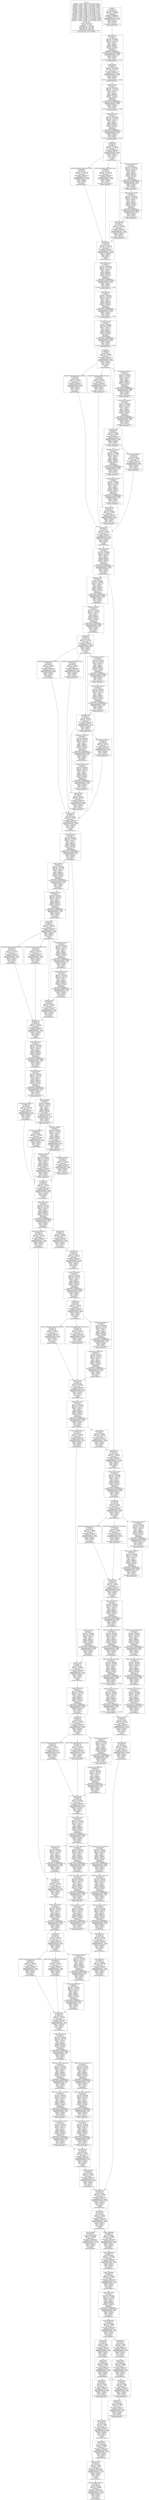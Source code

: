 digraph cnn_tree {
subgraph clusterHeader {
margin=0
style="invis"
HEADER [shape="box" label="\n NET_INFO\n fusionNet: 0 startId: 1 endId: 4, UB Util Rate: 0.78623\n fusionNet: 1 startId: 7 endId: 10, UB Util Rate: 0.685938\n fusionNet: 2 startId: 12 endId: 14, UB Util Rate: 0.884375\n fusionNet: 3 startId: 17 endId: 20, UB Util Rate: 0.859375\n fusionNet: 4 startId: 21 endId: 24, UB Util Rate: 0.859375\n fusionNet: 5 startId: 31 endId: 32, UB Util Rate: 0.771875\n fusionNet: 6 startId: 33 endId: 34, UB Util Rate: 0.771875\n fusionNet: 7 startId: 36 endId: 38, UB Util Rate: 0.834375\n fusionNet: 8 startId: 51 endId: 52, UB Util Rate: 0.91875\n fusionNet: 9 startId: 53 endId: 55, UB Util Rate: 0.96875\n fusionNet: 10 startId: 66 endId: 67, UB Util Rate: 0.771875\n fusionNet: 11 startId: 77 endId: 79, UB Util Rate: 0.859375\n fusionNet: 12 startId: 87 endId: 88, UB Util Rate: 0.771875\n fusionNet: 13 startId: 103 endId: 104, UB Util Rate: 0.925\n fusionNet: 14 startId: 106 endId: 107, UB Util Rate: 0.960938\n fusionNet: 15 startId: 111 endId: 112, UB Util Rate: 0.95625\n fusionNet: 16 startId: 119 endId: 120, UB Util Rate: 0.960938\n fusionNet: 17 startId: 137 endId: 139, UB Util Rate: 0.922852\n layer num: 145\n inst num: 65058\n weight size: 3095.53 KB\n OM size: 7377.9 KB\n bandwidth size: 70.5358 MB\n input buffer size: 1.17188 MB\n output buffer size: 2.69165 MB\n temp buffer size: 2.98779 MB\n original net Ops: 10019788800\n Pico Core Ops: 10707189760 (93.58% of original net ops)\n Ideal Perf of Pico: 45 fps (475MHz)"];}
images [shape=box, label="images\n net segment id: 0\n id: 0 type: 45\ntype name: Preprocess\n input size: 1*3*640*640\n output size: 1*3*640*640\n reportFlag: 0\n preprocessMergeFlag: 1\n inBondType: 1 outBondType: 8\n dataType: U8_S8_S8\n alignedInputDataSize: 1228800\n alignedOutputDataSize: 3276800\n InDcmp: 0 OutCmp: 0 \n inM2M: 0 outM2M: 0\n inDdr: 0 outDdr: 0\n inS2S: 0 outS2S: 0\n FusionFlag: 1 (fusion subnet id : 0)\nCubeEltwiseMerged : 0"];
images -> _model_0_conv_Conv;
_model_0_conv_Conv [shape=box, label="/model.0/conv/Conv\n net segment id: 0\n id: 1 type: 0\ntype name: Convolution\n input size: 1*3*640*640\n output size: 1*16*320*320\n kernel_h: 3 kernel_w: 3\n stride_h: 2 stride_w: 2\n pad_h: 1 pad_w: 1\n padUp: 1 padDown: 0\n padLeft: 1 padRight: 0\n padMode: const_zero\n dilation_h: 1 dilation_w: 1\n weight size: 432\n reportFlag: 0\n preprocessMergeFlag: 1\n inBondType: 8 outBondType: 8\n dataType: S8_S8_S8 weightDataType: S8\n alignedInputDataSize: 3276800\n alignedOutputDataSize: 1638400\n InDcmp: 0 OutCmp: 0 \n inM2M: 0 outM2M: 0\n inDdr: 0 outDdr: 0\n inS2S: 0 outS2S: 0\n FusionFlag: 1 (fusion subnet id : 0, tilingW)\nCubeEltwiseMerged : 0"];
_model_0_conv_Conv -> _model_0_act_Mul;
_model_0_act_Mul [shape=box, label="/model.0/act/Mul\n net segment id: 0\n id: 2 type: 146\ntype name: VectorCombine\n input size: 1*16*320*320\n output size: 1*16*320*320\n reportFlag: 0\n inBondType: 8 outBondType: 8\n dataType: S8_FP16_S8\n alignedInputDataSize: 1638400\n alignedOutputDataSize: 1638400\n InDcmp: 0 OutCmp: 0 \n inM2M: 0 outM2M: 0\n inDdr: 0 outDdr: 0\n inS2S: 0 outS2S: 0\n FusionFlag: 1 (fusion subnet id : 0, tilingW)\nCubeEltwiseMerged : 0"];
_model_0_act_Mul -> _model_1_conv_Conv;
_model_1_conv_Conv [shape=box, label="/model.1/conv/Conv\n net segment id: 0\n id: 3 type: 0\ntype name: Convolution\n input size: 1*16*320*320\n output size: 1*32*160*160\n kernel_h: 3 kernel_w: 3\n stride_h: 2 stride_w: 2\n pad_h: 1 pad_w: 1\n padUp: 1 padDown: 0\n padLeft: 1 padRight: 0\n padMode: const_zero\n dilation_h: 1 dilation_w: 1\n weight size: 4608\n reportFlag: 0\n SwishMergeFlag\n inBondType: 8 outBondType: 8\n dataType: S8_S8_S8 weightDataType: S8\n alignedInputDataSize: 1638400\n alignedOutputDataSize: 819200\n InDcmp: 0 OutCmp: 0 \n inM2M: 0 outM2M: 0\n inDdr: 0 outDdr: 0\n inS2S: 0 outS2S: 0\n FusionFlag: 1 (fusion subnet id : 0, tilingW)\nCubeEltwiseMerged : 0"];
_model_1_conv_Conv -> _model_2_cv1_conv_Conv;
_model_2_cv1_conv_Conv [shape=box, label="/model.2/cv1/conv/Conv\n net segment id: 0\n id: 4 type: 0\ntype name: Convolution\n input size: 1*32*160*160\n output size: 1*32*160*160\n kernel_h: 1 kernel_w: 1\n stride_h: 1 stride_w: 1\n pad_h: 0 pad_w: 0\n padUp: 0 padDown: 0\n padLeft: 0 padRight: 0\n padMode: const_zero\n dilation_h: 1 dilation_w: 1\n weight size: 1024\n reportFlag: 0\n SwishMergeFlag\n inBondType: 8 outBondType: 8\n dataType: S8_S8_S8 weightDataType: S8\n alignedInputDataSize: 819200\n alignedOutputDataSize: 819200\n InDcmp: 0 OutCmp: 0 \n inM2M: 0 outM2M: 0\n inDdr: 0 outDdr: 0\n inS2S: 0 outS2S: 0\n FusionFlag: 1 (fusion subnet id : 0, tilingW)\nCubeEltwiseMerged : 0"];
_model_2_cv1_conv_Conv -> _model_2_Split;
_model_2_Split [shape=box, label="/model.2/Split\n net segment id: 0\n id: 5 type: 36\ntype name: Slice\n input size: 1*32*160*160\n output size: 1*16*160*160\n reportFlag: 0\n inBondType: 8 outBondType: 8\n dataType: S8_S8_S8\n alignedInputDataSize: 819200\n alignedOutputDataSize: 1638400\n InDcmp: 0 OutCmp: 0 0 \n inM2M: 0 outM2M: 0\n inDdr: 0 outDdr: 0\n inS2S: 0 outS2S: 0\n FusionFlag: 0\n noninst\nCubeEltwiseMerged : 0"];
_model_2_Split -> _model_2_Split_bridge__model_2_Concat_nop_0;
_model_2_Split -> _model_2_Split_bridge__model_2_Concat_nop_1;
_model_2_Split -> _model_2_m_0_cv1_conv_Conv;
_model_2_Split -> _model_2_m_0_Add;
_model_2_Split_bridge__model_2_Concat_nop_0 [shape=box, label="/model.2/Split_bridge_/model.2/Concat_nop_0\n net segment id: 0\n id: 6 type: 48\ntype name: Nop\n input size: 1*16*160*160\n output size: 1*16*160*160\n reportFlag: 0\n inBondType: 8 outBondType: 8\n dataType: S8_S8_S8\n alignedInputDataSize: 819200\n alignedOutputDataSize: 1228800\n InDcmp: 0 OutCmp: 0 \n inM2M: 0 outM2M: 0\n inDdr: 0 outDdr: 0\n inS2S: 0 outS2S: 0\n FusionFlag: 0\nCubeEltwiseMerged : 0"];
_model_2_Split_bridge__model_2_Concat_nop_0 -> _model_2_Concat;
_model_2_Split_bridge__model_2_Concat_nop_1 [shape=box, label="/model.2/Split_bridge_/model.2/Concat_nop_1\n net segment id: 0\n id: 7 type: 48\ntype name: Nop\n input size: 1*16*160*160\n output size: 1*16*160*160\n reportFlag: 0\n inBondType: 8 outBondType: 8\n dataType: S8_S8_S8\n alignedInputDataSize: 819200\n alignedOutputDataSize: 1228800\n InDcmp: 0 OutCmp: 0 \n inM2M: 0 outM2M: 0\n inDdr: 0 outDdr: 0\n inS2S: 0 outS2S: 0\n FusionFlag: 1 (fusion subnet id : 1)\nCubeEltwiseMerged : 0"];
_model_2_Split_bridge__model_2_Concat_nop_1 -> _model_2_Concat;
_model_2_m_0_cv1_conv_Conv [shape=box, label="/model.2/m.0/cv1/conv/Conv\n net segment id: 0\n id: 8 type: 0\ntype name: Convolution\n input size: 1*16*160*160\n output size: 1*16*160*160\n kernel_h: 3 kernel_w: 3\n stride_h: 1 stride_w: 1\n pad_h: 1 pad_w: 1\n padUp: 1 padDown: 1\n padLeft: 1 padRight: 1\n padMode: const_zero\n dilation_h: 1 dilation_w: 1\n weight size: 2304\n reportFlag: 0\n SwishMergeFlag\n inBondType: 8 outBondType: 8\n dataType: S8_S8_S8 weightDataType: S8\n alignedInputDataSize: 819200\n alignedOutputDataSize: 409600\n InDcmp: 0 OutCmp: 0 \n inM2M: 0 outM2M: 0\n inDdr: 0 outDdr: 0\n inS2S: 0 outS2S: 0\n FusionFlag: 1 (fusion subnet id : 1)\nCubeEltwiseMerged : 0"];
_model_2_m_0_cv1_conv_Conv -> _model_2_m_0_cv2_conv_Conv;
_model_2_m_0_cv2_conv_Conv [shape=box, label="/model.2/m.0/cv2/conv/Conv\n net segment id: 0\n id: 9 type: 0\ntype name: Convolution\n input size: 1*16*160*160\n output size: 1*16*160*160\n kernel_h: 3 kernel_w: 3\n stride_h: 1 stride_w: 1\n pad_h: 1 pad_w: 1\n padUp: 1 padDown: 1\n padLeft: 1 padRight: 1\n padMode: const_zero\n dilation_h: 1 dilation_w: 1\n weight size: 2304\n reportFlag: 0\n SwishMergeFlag\n inBondType: 8 outBondType: 8\n dataType: S8_S8_S8 weightDataType: S8\n alignedInputDataSize: 409600\n alignedOutputDataSize: 409600\n InDcmp: 0 OutCmp: 0 \n inM2M: 0 outM2M: 0\n inDdr: 0 outDdr: 0\n inS2S: 0 outS2S: 0\n FusionFlag: 1 (fusion subnet id : 1)\nCubeEltwiseMerged : 0"];
_model_2_m_0_cv2_conv_Conv -> _model_2_m_0_Add;
_model_2_m_0_Add [shape=box, label="/model.2/m.0/Add\n net segment id: 0\n id: 10 type: 27\ntype name: Eltwise\n input size: 1*16*160*160\n output size: 1*16*160*160\n reportFlag: 0\n inBondType: 8 outBondType: 8\n dataType: S8_S8_S8\n alignedInputDataSize: 1228800\n alignedOutputDataSize: 1228800\n InDcmp: 0 0 OutCmp: 0 \n inM2M: 0 outM2M: 0\n inDdr: 0 outDdr: 0\n inS2S: 0 outS2S: 0\n FusionFlag: 1 (fusion subnet id : 1)\nCubeEltwiseMerged : 0"];
_model_2_m_0_Add -> _model_2_Concat;
_model_2_Concat [shape=box, label="/model.2/Concat\n net segment id: 0\n id: 11 type: 38\ntype name: Concat\n input size: 1*16*160*160\n output size: 1*48*160*160\n reportFlag: 0\n inBondType: 8 outBondType: 8\n dataType: S8_S8_S8\n alignedInputDataSize: 1228800\n alignedOutputDataSize: 1228800\n InDcmp: 0 0 0 OutCmp: 0 \n inM2M: 0 outM2M: 0\n inDdr: 0 outDdr: 0\n inS2S: 0 outS2S: 0\n FusionFlag: 0\n noninst\nCubeEltwiseMerged : 0"];
_model_2_Concat -> _model_2_cv2_conv_Conv;
_model_2_cv2_conv_Conv [shape=box, label="/model.2/cv2/conv/Conv\n net segment id: 0\n id: 12 type: 0\ntype name: Convolution\n input size: 1*48*160*160\n output size: 1*32*160*160\n kernel_h: 1 kernel_w: 1\n stride_h: 1 stride_w: 1\n pad_h: 0 pad_w: 0\n padUp: 0 padDown: 0\n padLeft: 0 padRight: 0\n padMode: const_zero\n dilation_h: 1 dilation_w: 1\n weight size: 1536\n reportFlag: 0\n SwishMergeFlag\n inBondType: 8 outBondType: 8\n dataType: S8_S8_S8 weightDataType: S8\n alignedInputDataSize: 1228800\n alignedOutputDataSize: 819200\n InDcmp: 0 OutCmp: 0 \n inM2M: 0 outM2M: 0\n inDdr: 0 outDdr: 0\n inS2S: 0 outS2S: 0\n FusionFlag: 1 (fusion subnet id : 2, tilingW)\nCubeEltwiseMerged : 0"];
_model_2_cv2_conv_Conv -> _model_3_conv_Conv;
_model_3_conv_Conv [shape=box, label="/model.3/conv/Conv\n net segment id: 0\n id: 13 type: 0\ntype name: Convolution\n input size: 1*32*160*160\n output size: 1*64*80*80\n kernel_h: 3 kernel_w: 3\n stride_h: 2 stride_w: 2\n pad_h: 1 pad_w: 1\n padUp: 1 padDown: 0\n padLeft: 1 padRight: 0\n padMode: const_zero\n dilation_h: 1 dilation_w: 1\n weight size: 18432\n reportFlag: 0\n SwishMergeFlag\n inBondType: 8 outBondType: 8\n dataType: S8_S8_S8 weightDataType: S8\n alignedInputDataSize: 819200\n alignedOutputDataSize: 409600\n InDcmp: 0 OutCmp: 0 \n inM2M: 0 outM2M: 0\n inDdr: 0 outDdr: 0\n inS2S: 0 outS2S: 0\n FusionFlag: 1 (fusion subnet id : 2, tilingW)\nCubeEltwiseMerged : 0"];
_model_3_conv_Conv -> _model_4_cv1_conv_Conv;
_model_4_cv1_conv_Conv [shape=box, label="/model.4/cv1/conv/Conv\n net segment id: 0\n id: 14 type: 0\ntype name: Convolution\n input size: 1*64*80*80\n output size: 1*64*80*80\n kernel_h: 1 kernel_w: 1\n stride_h: 1 stride_w: 1\n pad_h: 0 pad_w: 0\n padUp: 0 padDown: 0\n padLeft: 0 padRight: 0\n padMode: const_zero\n dilation_h: 1 dilation_w: 1\n weight size: 4096\n reportFlag: 0\n SwishMergeFlag\n inBondType: 8 outBondType: 8\n dataType: S8_S8_S8 weightDataType: S8\n alignedInputDataSize: 409600\n alignedOutputDataSize: 409600\n InDcmp: 0 OutCmp: 0 \n inM2M: 0 outM2M: 0\n inDdr: 0 outDdr: 0\n inS2S: 0 outS2S: 0\n FusionFlag: 1 (fusion subnet id : 2, tilingW)\nCubeEltwiseMerged : 0"];
_model_4_cv1_conv_Conv -> _model_4_Split;
_model_4_Split [shape=box, label="/model.4/Split\n net segment id: 0\n id: 15 type: 36\ntype name: Slice\n input size: 1*64*80*80\n output size: 1*32*80*80\n reportFlag: 0\n inBondType: 8 outBondType: 8\n dataType: S8_S8_S8\n alignedInputDataSize: 409600\n alignedOutputDataSize: 819200\n InDcmp: 0 OutCmp: 0 0 \n inM2M: 0 outM2M: 0\n inDdr: 0 outDdr: 0\n inS2S: 0 outS2S: 0\n FusionFlag: 0\n noninst\nCubeEltwiseMerged : 0"];
_model_4_Split -> _model_4_Split_bridge__model_4_Concat_nop_0;
_model_4_Split -> _model_4_Split_bridge__model_4_Concat_nop_1;
_model_4_Split -> _model_4_m_0_cv1_conv_Conv;
_model_4_Split -> _model_4_m_0_Add;
_model_4_Split_bridge__model_4_Concat_nop_0 [shape=box, label="/model.4/Split_bridge_/model.4/Concat_nop_0\n net segment id: 0\n id: 16 type: 48\ntype name: Nop\n input size: 1*32*80*80\n output size: 1*32*80*80\n reportFlag: 0\n inBondType: 8 outBondType: 8\n dataType: S8_S8_S8\n alignedInputDataSize: 409600\n alignedOutputDataSize: 819200\n InDcmp: 0 OutCmp: 0 \n inM2M: 0 outM2M: 0\n inDdr: 0 outDdr: 0\n inS2S: 0 outS2S: 0\n FusionFlag: 0\nCubeEltwiseMerged : 0"];
_model_4_Split_bridge__model_4_Concat_nop_0 -> _model_4_Concat;
_model_4_Split_bridge__model_4_Concat_nop_1 [shape=box, label="/model.4/Split_bridge_/model.4/Concat_nop_1\n net segment id: 0\n id: 17 type: 48\ntype name: Nop\n input size: 1*32*80*80\n output size: 1*32*80*80\n reportFlag: 0\n inBondType: 8 outBondType: 8\n dataType: S8_S8_S8\n alignedInputDataSize: 409600\n alignedOutputDataSize: 819200\n InDcmp: 0 OutCmp: 0 \n inM2M: 0 outM2M: 0\n inDdr: 0 outDdr: 0\n inS2S: 0 outS2S: 0\n FusionFlag: 1 (fusion subnet id : 3)\nCubeEltwiseMerged : 0"];
_model_4_Split_bridge__model_4_Concat_nop_1 -> _model_4_Concat;
_model_4_m_0_cv1_conv_Conv [shape=box, label="/model.4/m.0/cv1/conv/Conv\n net segment id: 0\n id: 18 type: 0\ntype name: Convolution\n input size: 1*32*80*80\n output size: 1*32*80*80\n kernel_h: 3 kernel_w: 3\n stride_h: 1 stride_w: 1\n pad_h: 1 pad_w: 1\n padUp: 1 padDown: 1\n padLeft: 1 padRight: 1\n padMode: const_zero\n dilation_h: 1 dilation_w: 1\n weight size: 9216\n reportFlag: 0\n SwishMergeFlag\n inBondType: 8 outBondType: 8\n dataType: S8_S8_S8 weightDataType: S8\n alignedInputDataSize: 409600\n alignedOutputDataSize: 204800\n InDcmp: 0 OutCmp: 0 \n inM2M: 0 outM2M: 0\n inDdr: 0 outDdr: 0\n inS2S: 0 outS2S: 0\n FusionFlag: 1 (fusion subnet id : 3)\nCubeEltwiseMerged : 0"];
_model_4_m_0_cv1_conv_Conv -> _model_4_m_0_cv2_conv_Conv;
_model_4_m_0_cv2_conv_Conv [shape=box, label="/model.4/m.0/cv2/conv/Conv\n net segment id: 0\n id: 19 type: 0\ntype name: Convolution\n input size: 1*32*80*80\n output size: 1*32*80*80\n kernel_h: 3 kernel_w: 3\n stride_h: 1 stride_w: 1\n pad_h: 1 pad_w: 1\n padUp: 1 padDown: 1\n padLeft: 1 padRight: 1\n padMode: const_zero\n dilation_h: 1 dilation_w: 1\n weight size: 9216\n reportFlag: 0\n SwishMergeFlag\n inBondType: 8 outBondType: 8\n dataType: S8_S8_S8 weightDataType: S8\n alignedInputDataSize: 204800\n alignedOutputDataSize: 204800\n InDcmp: 0 OutCmp: 0 \n inM2M: 0 outM2M: 0\n inDdr: 0 outDdr: 0\n inS2S: 0 outS2S: 0\n FusionFlag: 1 (fusion subnet id : 3)\nCubeEltwiseMerged : 0"];
_model_4_m_0_cv2_conv_Conv -> _model_4_m_0_Add;
_model_4_m_0_Add [shape=box, label="/model.4/m.0/Add\n net segment id: 0\n id: 20 type: 27\ntype name: Eltwise\n input size: 1*32*80*80\n output size: 1*32*80*80\n reportFlag: 0\n inBondType: 8 outBondType: 8\n dataType: S8_S8_S8\n alignedInputDataSize: 614400\n alignedOutputDataSize: 204800\n InDcmp: 0 0 OutCmp: 0 \n inM2M: 0 outM2M: 0\n inDdr: 0 outDdr: 0\n inS2S: 0 outS2S: 0\n FusionFlag: 1 (fusion subnet id : 3)\nCubeEltwiseMerged : 0"];
_model_4_m_0_Add -> _model_4_m_1_cv1_conv_Conv;
_model_4_m_0_Add -> _model_4_m_1_Add;
_model_4_m_0_Add -> _model_4_Concat_bridge_0_0;
_model_4_m_1_cv1_conv_Conv [shape=box, label="/model.4/m.1/cv1/conv/Conv\n net segment id: 0\n id: 21 type: 0\ntype name: Convolution\n input size: 1*32*80*80\n output size: 1*32*80*80\n kernel_h: 3 kernel_w: 3\n stride_h: 1 stride_w: 1\n pad_h: 1 pad_w: 1\n padUp: 1 padDown: 1\n padLeft: 1 padRight: 1\n padMode: const_zero\n dilation_h: 1 dilation_w: 1\n weight size: 9216\n reportFlag: 0\n SwishMergeFlag\n inBondType: 8 outBondType: 8\n dataType: S8_S8_S8 weightDataType: S8\n alignedInputDataSize: 204800\n alignedOutputDataSize: 204800\n InDcmp: 0 OutCmp: 0 \n inM2M: 0 outM2M: 0\n inDdr: 0 outDdr: 0\n inS2S: 0 outS2S: 0\n FusionFlag: 1 (fusion subnet id : 4)\nCubeEltwiseMerged : 0"];
_model_4_m_1_cv1_conv_Conv -> _model_4_m_1_cv2_conv_Conv;
_model_4_m_1_cv2_conv_Conv [shape=box, label="/model.4/m.1/cv2/conv/Conv\n net segment id: 0\n id: 22 type: 0\ntype name: Convolution\n input size: 1*32*80*80\n output size: 1*32*80*80\n kernel_h: 3 kernel_w: 3\n stride_h: 1 stride_w: 1\n pad_h: 1 pad_w: 1\n padUp: 1 padDown: 1\n padLeft: 1 padRight: 1\n padMode: const_zero\n dilation_h: 1 dilation_w: 1\n weight size: 9216\n reportFlag: 0\n SwishMergeFlag\n inBondType: 8 outBondType: 8\n dataType: S8_S8_S8 weightDataType: S8\n alignedInputDataSize: 204800\n alignedOutputDataSize: 204800\n InDcmp: 0 OutCmp: 0 \n inM2M: 0 outM2M: 0\n inDdr: 0 outDdr: 0\n inS2S: 0 outS2S: 0\n FusionFlag: 1 (fusion subnet id : 4)\nCubeEltwiseMerged : 0"];
_model_4_m_1_cv2_conv_Conv -> _model_4_m_1_Add;
_model_4_m_1_Add [shape=box, label="/model.4/m.1/Add\n net segment id: 0\n id: 23 type: 27\ntype name: Eltwise\n input size: 1*32*80*80\n output size: 1*32*80*80\n reportFlag: 0\n inBondType: 8 outBondType: 8\n dataType: S8_S8_S8\n alignedInputDataSize: 409600\n alignedOutputDataSize: 819200\n InDcmp: 0 0 OutCmp: 0 \n inM2M: 0 outM2M: 0\n inDdr: 0 outDdr: 0\n inS2S: 0 outS2S: 0\n FusionFlag: 1 (fusion subnet id : 4)\nCubeEltwiseMerged : 0"];
_model_4_m_1_Add -> _model_4_Concat;
_model_4_Concat_bridge_0_0 [shape=box, label="/model.4/Concat_bridge_0_0\n net segment id: 0\n id: 24 type: 48\ntype name: Nop\n input size: 1*32*80*80\n output size: 1*32*80*80\n reportFlag: 0\n inBondType: 8 outBondType: 8\n dataType: S8_S8_S8\n alignedInputDataSize: 204800\n alignedOutputDataSize: 819200\n InDcmp: 0 OutCmp: 0 \n inM2M: 0 outM2M: 0\n inDdr: 0 outDdr: 0\n inS2S: 0 outS2S: 0\n FusionFlag: 1 (fusion subnet id : 4)\nCubeEltwiseMerged : 0"];
_model_4_Concat_bridge_0_0 -> _model_4_Concat;
_model_4_Concat [shape=box, label="/model.4/Concat\n net segment id: 0\n id: 25 type: 38\ntype name: Concat\n input size: 1*32*80*80\n output size: 1*128*80*80\n reportFlag: 0\n inBondType: 8 outBondType: 8\n dataType: S8_S8_S8\n alignedInputDataSize: 819200\n alignedOutputDataSize: 819200\n InDcmp: 0 0 0 0 OutCmp: 0 \n inM2M: 0 outM2M: 0\n inDdr: 0 outDdr: 0\n inS2S: 0 outS2S: 0\n FusionFlag: 0\n noninst\nCubeEltwiseMerged : 0"];
_model_4_Concat -> _model_4_cv2_conv_Conv;
_model_4_cv2_conv_Conv [shape=box, label="/model.4/cv2/conv/Conv\n net segment id: 0\n id: 26 type: 0\ntype name: Convolution\n input size: 1*128*80*80\n output size: 1*64*80*80\n kernel_h: 1 kernel_w: 1\n stride_h: 1 stride_w: 1\n pad_h: 0 pad_w: 0\n padUp: 0 padDown: 0\n padLeft: 0 padRight: 0\n padMode: const_zero\n dilation_h: 1 dilation_w: 1\n weight size: 8192\n reportFlag: 0\n SwishMergeFlag\n inBondType: 8 outBondType: 8\n dataType: S8_S8_S8 weightDataType: S8\n alignedInputDataSize: 819200\n alignedOutputDataSize: 1228800\n InDcmp: 0 OutCmp: 0 \n inM2M: 0 outM2M: 0\n inDdr: 0 outDdr: 0\n inS2S: 0 outS2S: 0\n FusionFlag: 0\nCubeEltwiseMerged : 0"];
_model_4_cv2_conv_Conv -> _model_5_conv_Conv;
_model_4_cv2_conv_Conv -> _model_14_Concat;
_model_5_conv_Conv [shape=box, label="/model.5/conv/Conv\n net segment id: 0\n id: 27 type: 0\ntype name: Convolution\n input size: 1*64*80*80\n output size: 1*128*40*40\n kernel_h: 3 kernel_w: 3\n stride_h: 2 stride_w: 2\n pad_h: 1 pad_w: 1\n padUp: 1 padDown: 0\n padLeft: 1 padRight: 0\n padMode: const_zero\n dilation_h: 1 dilation_w: 1\n weight size: 73728\n reportFlag: 0\n SwishMergeFlag\n inBondType: 8 outBondType: 8\n dataType: S8_S8_S8 weightDataType: S8\n alignedInputDataSize: 1228800\n alignedOutputDataSize: 204800\n InDcmp: 0 OutCmp: 0 \n inM2M: 0 outM2M: 0\n inDdr: 0 outDdr: 0\n inS2S: 0 outS2S: 0\n FusionFlag: 0\nCubeEltwiseMerged : 0"];
_model_5_conv_Conv -> _model_6_cv1_conv_Conv;
_model_6_cv1_conv_Conv [shape=box, label="/model.6/cv1/conv/Conv\n net segment id: 0\n id: 28 type: 0\ntype name: Convolution\n input size: 1*128*40*40\n output size: 1*128*40*40\n kernel_h: 1 kernel_w: 1\n stride_h: 1 stride_w: 1\n pad_h: 0 pad_w: 0\n padUp: 0 padDown: 0\n padLeft: 0 padRight: 0\n padMode: const_zero\n dilation_h: 1 dilation_w: 1\n weight size: 16384\n reportFlag: 0\n SwishMergeFlag\n inBondType: 8 outBondType: 8\n dataType: S8_S8_S8 weightDataType: S8\n alignedInputDataSize: 204800\n alignedOutputDataSize: 204800\n InDcmp: 0 OutCmp: 0 \n inM2M: 0 outM2M: 0\n inDdr: 0 outDdr: 0\n inS2S: 0 outS2S: 0\n FusionFlag: 0\nCubeEltwiseMerged : 0"];
_model_6_cv1_conv_Conv -> _model_6_Split;
_model_6_Split [shape=box, label="/model.6/Split\n net segment id: 0\n id: 29 type: 36\ntype name: Slice\n input size: 1*128*40*40\n output size: 1*64*40*40\n reportFlag: 0\n inBondType: 8 outBondType: 8\n dataType: S8_S8_S8\n alignedInputDataSize: 204800\n alignedOutputDataSize: 409600\n InDcmp: 0 OutCmp: 0 0 \n inM2M: 0 outM2M: 0\n inDdr: 0 outDdr: 0\n inS2S: 0 outS2S: 0\n FusionFlag: 0\n noninst\nCubeEltwiseMerged : 0"];
_model_6_Split -> _model_6_Split_bridge__model_6_Concat_nop_0;
_model_6_Split -> _model_6_Split_bridge__model_6_Concat_nop_1;
_model_6_Split -> _model_6_m_0_cv1_conv_Conv;
_model_6_Split -> _model_6_m_0_Add;
_model_6_Split_bridge__model_6_Concat_nop_0 [shape=box, label="/model.6/Split_bridge_/model.6/Concat_nop_0\n net segment id: 0\n id: 30 type: 48\ntype name: Nop\n input size: 1*64*40*40\n output size: 1*64*40*40\n reportFlag: 0\n inBondType: 8 outBondType: 8\n dataType: S8_S8_S8\n alignedInputDataSize: 204800\n alignedOutputDataSize: 409600\n InDcmp: 0 OutCmp: 0 \n inM2M: 0 outM2M: 0\n inDdr: 0 outDdr: 0\n inS2S: 0 outS2S: 0\n FusionFlag: 0\nCubeEltwiseMerged : 0"];
_model_6_Split_bridge__model_6_Concat_nop_0 -> _model_6_Concat;
_model_6_Split_bridge__model_6_Concat_nop_1 [shape=box, label="/model.6/Split_bridge_/model.6/Concat_nop_1\n net segment id: 0\n id: 31 type: 48\ntype name: Nop\n input size: 1*64*40*40\n output size: 1*64*40*40\n reportFlag: 0\n inBondType: 8 outBondType: 8\n dataType: S8_S8_S8\n alignedInputDataSize: 204800\n alignedOutputDataSize: 409600\n InDcmp: 0 OutCmp: 0 \n inM2M: 0 outM2M: 0\n inDdr: 0 outDdr: 0\n inS2S: 0 outS2S: 0\n FusionFlag: 1 (fusion subnet id : 5)\nCubeEltwiseMerged : 0"];
_model_6_Split_bridge__model_6_Concat_nop_1 -> _model_6_Concat;
_model_6_m_0_cv1_conv_Conv [shape=box, label="/model.6/m.0/cv1/conv/Conv\n net segment id: 0\n id: 32 type: 0\ntype name: Convolution\n input size: 1*64*40*40\n output size: 1*64*40*40\n kernel_h: 3 kernel_w: 3\n stride_h: 1 stride_w: 1\n pad_h: 1 pad_w: 1\n padUp: 1 padDown: 1\n padLeft: 1 padRight: 1\n padMode: const_zero\n dilation_h: 1 dilation_w: 1\n weight size: 36864\n reportFlag: 0\n SwishMergeFlag\n inBondType: 8 outBondType: 8\n dataType: S8_S8_S8 weightDataType: S8\n alignedInputDataSize: 204800\n alignedOutputDataSize: 102400\n InDcmp: 0 OutCmp: 0 \n inM2M: 0 outM2M: 0\n inDdr: 0 outDdr: 0\n inS2S: 0 outS2S: 0\n FusionFlag: 1 (fusion subnet id : 5)\nCubeEltwiseMerged : 0"];
_model_6_m_0_cv1_conv_Conv -> _model_6_m_0_cv2_conv_Conv;
_model_6_m_0_cv2_conv_Conv [shape=box, label="/model.6/m.0/cv2/conv/Conv\n net segment id: 0\n id: 33 type: 0\ntype name: Convolution\n input size: 1*64*40*40\n output size: 1*64*40*40\n kernel_h: 3 kernel_w: 3\n stride_h: 1 stride_w: 1\n pad_h: 1 pad_w: 1\n padUp: 1 padDown: 1\n padLeft: 1 padRight: 1\n padMode: const_zero\n dilation_h: 1 dilation_w: 1\n weight size: 36864\n reportFlag: 0\n SwishMergeFlag\n inBondType: 8 outBondType: 8\n dataType: S8_S8_S8 weightDataType: S8\n alignedInputDataSize: 102400\n alignedOutputDataSize: 102400\n InDcmp: 0 OutCmp: 0 \n inM2M: 0 outM2M: 0\n inDdr: 0 outDdr: 0\n inS2S: 0 outS2S: 0\n FusionFlag: 1 (fusion subnet id : 6)\nCubeEltwiseMerged : 0"];
_model_6_m_0_cv2_conv_Conv -> _model_6_m_0_Add;
_model_6_m_0_Add [shape=box, label="/model.6/m.0/Add\n net segment id: 0\n id: 34 type: 27\ntype name: Eltwise\n input size: 1*64*40*40\n output size: 1*64*40*40\n reportFlag: 0\n inBondType: 8 outBondType: 8\n dataType: S8_S8_S8\n alignedInputDataSize: 307200\n alignedOutputDataSize: 102400\n InDcmp: 0 0 OutCmp: 0 \n inM2M: 0 outM2M: 0\n inDdr: 0 outDdr: 0\n inS2S: 0 outS2S: 0\n FusionFlag: 1 (fusion subnet id : 6)\nCubeEltwiseMerged : 0"];
_model_6_m_0_Add -> _model_6_m_1_cv1_conv_Conv;
_model_6_m_0_Add -> _model_6_m_1_Add;
_model_6_m_0_Add -> _model_6_Concat_bridge_0_0;
_model_6_m_1_cv1_conv_Conv [shape=box, label="/model.6/m.1/cv1/conv/Conv\n net segment id: 0\n id: 35 type: 0\ntype name: Convolution\n input size: 1*64*40*40\n output size: 1*64*40*40\n kernel_h: 3 kernel_w: 3\n stride_h: 1 stride_w: 1\n pad_h: 1 pad_w: 1\n padUp: 1 padDown: 1\n padLeft: 1 padRight: 1\n padMode: const_zero\n dilation_h: 1 dilation_w: 1\n weight size: 36864\n reportFlag: 0\n SwishMergeFlag\n inBondType: 8 outBondType: 8\n dataType: S8_S8_S8 weightDataType: S8\n alignedInputDataSize: 102400\n alignedOutputDataSize: 102400\n InDcmp: 0 OutCmp: 0 \n inM2M: 0 outM2M: 0\n inDdr: 0 outDdr: 0\n inS2S: 0 outS2S: 0\n FusionFlag: 0\nCubeEltwiseMerged : 0"];
_model_6_m_1_cv1_conv_Conv -> _model_6_m_1_cv2_conv_Conv;
_model_6_m_1_cv2_conv_Conv [shape=box, label="/model.6/m.1/cv2/conv/Conv\n net segment id: 0\n id: 36 type: 0\ntype name: Convolution\n input size: 1*64*40*40\n output size: 1*64*40*40\n kernel_h: 3 kernel_w: 3\n stride_h: 1 stride_w: 1\n pad_h: 1 pad_w: 1\n padUp: 1 padDown: 1\n padLeft: 1 padRight: 1\n padMode: const_zero\n dilation_h: 1 dilation_w: 1\n weight size: 36864\n reportFlag: 0\n SwishMergeFlag\n inBondType: 8 outBondType: 8\n dataType: S8_S8_S8 weightDataType: S8\n alignedInputDataSize: 102400\n alignedOutputDataSize: 102400\n InDcmp: 0 OutCmp: 0 \n inM2M: 0 outM2M: 0\n inDdr: 0 outDdr: 0\n inS2S: 0 outS2S: 0\n FusionFlag: 1 (fusion subnet id : 7)\nCubeEltwiseMerged : 0"];
_model_6_m_1_cv2_conv_Conv -> _model_6_m_1_Add;
_model_6_m_1_Add [shape=box, label="/model.6/m.1/Add\n net segment id: 0\n id: 37 type: 27\ntype name: Eltwise\n input size: 1*64*40*40\n output size: 1*64*40*40\n reportFlag: 0\n inBondType: 8 outBondType: 8\n dataType: S8_S8_S8\n alignedInputDataSize: 204800\n alignedOutputDataSize: 409600\n InDcmp: 0 0 OutCmp: 0 \n inM2M: 0 outM2M: 0\n inDdr: 0 outDdr: 0\n inS2S: 0 outS2S: 0\n FusionFlag: 1 (fusion subnet id : 7)\nCubeEltwiseMerged : 0"];
_model_6_m_1_Add -> _model_6_Concat;
_model_6_Concat_bridge_0_0 [shape=box, label="/model.6/Concat_bridge_0_0\n net segment id: 0\n id: 38 type: 48\ntype name: Nop\n input size: 1*64*40*40\n output size: 1*64*40*40\n reportFlag: 0\n inBondType: 8 outBondType: 8\n dataType: S8_S8_S8\n alignedInputDataSize: 102400\n alignedOutputDataSize: 409600\n InDcmp: 0 OutCmp: 0 \n inM2M: 0 outM2M: 0\n inDdr: 0 outDdr: 0\n inS2S: 0 outS2S: 0\n FusionFlag: 1 (fusion subnet id : 7)\nCubeEltwiseMerged : 0"];
_model_6_Concat_bridge_0_0 -> _model_6_Concat;
_model_6_Concat [shape=box, label="/model.6/Concat\n net segment id: 0\n id: 39 type: 38\ntype name: Concat\n input size: 1*64*40*40\n output size: 1*256*40*40\n reportFlag: 0\n inBondType: 8 outBondType: 8\n dataType: S8_S8_S8\n alignedInputDataSize: 409600\n alignedOutputDataSize: 409600\n InDcmp: 0 0 0 0 OutCmp: 0 \n inM2M: 0 outM2M: 0\n inDdr: 0 outDdr: 0\n inS2S: 0 outS2S: 0\n FusionFlag: 0\n noninst\nCubeEltwiseMerged : 0"];
_model_6_Concat -> _model_6_cv2_conv_Conv;
_model_6_cv2_conv_Conv [shape=box, label="/model.6/cv2/conv/Conv\n net segment id: 0\n id: 40 type: 0\ntype name: Convolution\n input size: 1*256*40*40\n output size: 1*128*40*40\n kernel_h: 1 kernel_w: 1\n stride_h: 1 stride_w: 1\n pad_h: 0 pad_w: 0\n padUp: 0 padDown: 0\n padLeft: 0 padRight: 0\n padMode: const_zero\n dilation_h: 1 dilation_w: 1\n weight size: 32768\n reportFlag: 0\n SwishMergeFlag\n inBondType: 8 outBondType: 8\n dataType: S8_S8_S8 weightDataType: S8\n alignedInputDataSize: 409600\n alignedOutputDataSize: 614400\n InDcmp: 0 OutCmp: 0 \n inM2M: 0 outM2M: 0\n inDdr: 0 outDdr: 0\n inS2S: 0 outS2S: 0\n FusionFlag: 0\nCubeEltwiseMerged : 0"];
_model_6_cv2_conv_Conv -> _model_7_conv_Conv;
_model_6_cv2_conv_Conv -> _model_11_Concat;
_model_7_conv_Conv [shape=box, label="/model.7/conv/Conv\n net segment id: 0\n id: 41 type: 0\ntype name: Convolution\n input size: 1*128*40*40\n output size: 1*256*20*20\n kernel_h: 3 kernel_w: 3\n stride_h: 2 stride_w: 2\n pad_h: 1 pad_w: 1\n padUp: 1 padDown: 0\n padLeft: 1 padRight: 0\n padMode: const_zero\n dilation_h: 1 dilation_w: 1\n weight size: 294912\n reportFlag: 0\n SwishMergeFlag\n inBondType: 8 outBondType: 8\n dataType: S8_S8_S8 weightDataType: S8\n alignedInputDataSize: 614400\n alignedOutputDataSize: 102400\n InDcmp: 0 OutCmp: 0 \n inM2M: 0 outM2M: 0\n inDdr: 0 outDdr: 0\n inS2S: 0 outS2S: 0\n FusionFlag: 0\nCubeEltwiseMerged : 0"];
_model_7_conv_Conv -> _model_8_cv1_conv_Conv;
_model_8_cv1_conv_Conv [shape=box, label="/model.8/cv1/conv/Conv\n net segment id: 0\n id: 42 type: 0\ntype name: Convolution\n input size: 1*256*20*20\n output size: 1*256*20*20\n kernel_h: 1 kernel_w: 1\n stride_h: 1 stride_w: 1\n pad_h: 0 pad_w: 0\n padUp: 0 padDown: 0\n padLeft: 0 padRight: 0\n padMode: const_zero\n dilation_h: 1 dilation_w: 1\n weight size: 65536\n reportFlag: 0\n SwishMergeFlag\n inBondType: 8 outBondType: 8\n dataType: S8_S8_S8 weightDataType: S8\n alignedInputDataSize: 102400\n alignedOutputDataSize: 102400\n InDcmp: 0 OutCmp: 0 \n inM2M: 0 outM2M: 0\n inDdr: 0 outDdr: 0\n inS2S: 0 outS2S: 0\n FusionFlag: 0\nCubeEltwiseMerged : 0"];
_model_8_cv1_conv_Conv -> _model_8_Split;
_model_8_Split [shape=box, label="/model.8/Split\n net segment id: 0\n id: 43 type: 36\ntype name: Slice\n input size: 1*256*20*20\n output size: 1*128*20*20\n reportFlag: 0\n inBondType: 8 outBondType: 8\n dataType: S8_S8_S8\n alignedInputDataSize: 102400\n alignedOutputDataSize: 204800\n InDcmp: 0 OutCmp: 0 0 \n inM2M: 0 outM2M: 0\n inDdr: 0 outDdr: 0\n inS2S: 0 outS2S: 0\n FusionFlag: 0\n noninst\nCubeEltwiseMerged : 0"];
_model_8_Split -> _model_8_Split_bridge__model_8_Concat_nop_0;
_model_8_Split -> _model_8_Split_bridge__model_8_Concat_nop_1;
_model_8_Split -> _model_8_m_0_cv1_conv_Conv;
_model_8_Split -> _model_8_m_0_Add;
_model_8_Split_bridge__model_8_Concat_nop_0 [shape=box, label="/model.8/Split_bridge_/model.8/Concat_nop_0\n net segment id: 0\n id: 44 type: 48\ntype name: Nop\n input size: 1*128*20*20\n output size: 1*128*20*20\n reportFlag: 0\n inBondType: 8 outBondType: 8\n dataType: S8_S8_S8\n alignedInputDataSize: 102400\n alignedOutputDataSize: 153600\n InDcmp: 0 OutCmp: 0 \n inM2M: 0 outM2M: 0\n inDdr: 0 outDdr: 0\n inS2S: 0 outS2S: 0\n FusionFlag: 0\nCubeEltwiseMerged : 0"];
_model_8_Split_bridge__model_8_Concat_nop_0 -> _model_8_Concat;
_model_8_Split_bridge__model_8_Concat_nop_1 [shape=box, label="/model.8/Split_bridge_/model.8/Concat_nop_1\n net segment id: 0\n id: 45 type: 48\ntype name: Nop\n input size: 1*128*20*20\n output size: 1*128*20*20\n reportFlag: 0\n inBondType: 8 outBondType: 8\n dataType: S8_S8_S8\n alignedInputDataSize: 102400\n alignedOutputDataSize: 153600\n InDcmp: 0 OutCmp: 0 \n inM2M: 0 outM2M: 0\n inDdr: 0 outDdr: 0\n inS2S: 0 outS2S: 0\n FusionFlag: 0\nCubeEltwiseMerged : 0"];
_model_8_Split_bridge__model_8_Concat_nop_1 -> _model_8_Concat;
_model_8_m_0_cv1_conv_Conv [shape=box, label="/model.8/m.0/cv1/conv/Conv\n net segment id: 0\n id: 46 type: 0\ntype name: Convolution\n input size: 1*128*20*20\n output size: 1*128*20*20\n kernel_h: 3 kernel_w: 3\n stride_h: 1 stride_w: 1\n pad_h: 1 pad_w: 1\n padUp: 1 padDown: 1\n padLeft: 1 padRight: 1\n padMode: const_zero\n dilation_h: 1 dilation_w: 1\n weight size: 147456\n reportFlag: 0\n SwishMergeFlag\n inBondType: 8 outBondType: 8\n dataType: S8_S8_S8 weightDataType: S8\n alignedInputDataSize: 102400\n alignedOutputDataSize: 51200\n InDcmp: 0 OutCmp: 0 \n inM2M: 0 outM2M: 0\n inDdr: 0 outDdr: 0\n inS2S: 0 outS2S: 0\n FusionFlag: 0\nCubeEltwiseMerged : 0"];
_model_8_m_0_cv1_conv_Conv -> _model_8_m_0_cv2_conv_Conv;
_model_8_m_0_cv2_conv_Conv [shape=box, label="/model.8/m.0/cv2/conv/Conv\n net segment id: 0\n id: 47 type: 0\ntype name: Convolution\n input size: 1*128*20*20\n output size: 1*128*20*20\n kernel_h: 3 kernel_w: 3\n stride_h: 1 stride_w: 1\n pad_h: 1 pad_w: 1\n padUp: 1 padDown: 1\n padLeft: 1 padRight: 1\n padMode: const_zero\n dilation_h: 1 dilation_w: 1\n weight size: 147456\n reportFlag: 0\n SwishMergeFlag\n inBondType: 8 outBondType: 8\n dataType: S8_S8_S8 weightDataType: S8\n alignedInputDataSize: 51200\n alignedOutputDataSize: 51200\n InDcmp: 0 OutCmp: 0 \n inM2M: 0 outM2M: 0\n inDdr: 0 outDdr: 0\n inS2S: 0 outS2S: 0\n FusionFlag: 0\nCubeEltwiseMerged : 0"];
_model_8_m_0_cv2_conv_Conv -> _model_8_m_0_Add;
_model_8_m_0_Add [shape=box, label="/model.8/m.0/Add\n net segment id: 0\n id: 48 type: 27\ntype name: Eltwise\n input size: 1*128*20*20\n output size: 1*128*20*20\n reportFlag: 0\n inBondType: 8 outBondType: 8\n dataType: S8_S8_S8\n alignedInputDataSize: 153600\n alignedOutputDataSize: 153600\n InDcmp: 0 0 OutCmp: 0 \n inM2M: 0 outM2M: 0\n inDdr: 0 outDdr: 0\n inS2S: 0 outS2S: 0\n FusionFlag: 0\nCubeEltwiseMerged : 0"];
_model_8_m_0_Add -> _model_8_Concat;
_model_8_Concat [shape=box, label="/model.8/Concat\n net segment id: 0\n id: 49 type: 38\ntype name: Concat\n input size: 1*128*20*20\n output size: 1*384*20*20\n reportFlag: 0\n inBondType: 8 outBondType: 8\n dataType: S8_S8_S8\n alignedInputDataSize: 153600\n alignedOutputDataSize: 153600\n InDcmp: 0 0 0 OutCmp: 0 \n inM2M: 0 outM2M: 0\n inDdr: 0 outDdr: 0\n inS2S: 0 outS2S: 0\n FusionFlag: 0\n noninst\nCubeEltwiseMerged : 0"];
_model_8_Concat -> _model_8_cv2_conv_Conv;
_model_8_cv2_conv_Conv [shape=box, label="/model.8/cv2/conv/Conv\n net segment id: 0\n id: 50 type: 0\ntype name: Convolution\n input size: 1*384*20*20\n output size: 1*256*20*20\n kernel_h: 1 kernel_w: 1\n stride_h: 1 stride_w: 1\n pad_h: 0 pad_w: 0\n padUp: 0 padDown: 0\n padLeft: 0 padRight: 0\n padMode: const_zero\n dilation_h: 1 dilation_w: 1\n weight size: 98304\n reportFlag: 0\n SwishMergeFlag\n inBondType: 8 outBondType: 8\n dataType: S8_S8_S8 weightDataType: S8\n alignedInputDataSize: 153600\n alignedOutputDataSize: 102400\n InDcmp: 0 OutCmp: 0 \n inM2M: 0 outM2M: 0\n inDdr: 0 outDdr: 0\n inS2S: 0 outS2S: 0\n FusionFlag: 0\nCubeEltwiseMerged : 0"];
_model_8_cv2_conv_Conv -> _model_9_cv1_conv_Conv;
_model_9_cv1_conv_Conv [shape=box, label="/model.9/cv1/conv/Conv\n net segment id: 0\n id: 51 type: 0\ntype name: Convolution\n input size: 1*256*20*20\n output size: 1*128*20*20\n kernel_h: 1 kernel_w: 1\n stride_h: 1 stride_w: 1\n pad_h: 0 pad_w: 0\n padUp: 0 padDown: 0\n padLeft: 0 padRight: 0\n padMode: const_zero\n dilation_h: 1 dilation_w: 1\n weight size: 32768\n reportFlag: 0\n SwishMergeFlag\n inBondType: 8 outBondType: 8\n dataType: S8_S8_S8 weightDataType: S8\n alignedInputDataSize: 102400\n alignedOutputDataSize: 51200\n InDcmp: 0 OutCmp: 0 \n inM2M: 0 outM2M: 0\n inDdr: 0 outDdr: 0\n inS2S: 0 outS2S: 0\n FusionFlag: 1 (fusion subnet id : 8)\nCubeEltwiseMerged : 0"];
_model_9_cv1_conv_Conv -> _model_9_m_MaxPool;
_model_9_cv1_conv_Conv -> _model_9_Concat_bridge_0_0;
_model_9_m_MaxPool [shape=box, label="/model.9/m/MaxPool\n net segment id: 0\n id: 52 type: 3\ntype name: PoolingMax\n input size: 1*128*20*20\n output size: 1*128*20*20\n kernel_h: 5 kernel_w: 5\n stride_h: 1 stride_w: 1\n pad_h: 2 pad_w: 2\n padUp: 2 padDown: 2\n padLeft: 2 padRight: 2\n padMode: const_zero\n dilation_h: 1 dilation_w: 1\n reportFlag: 0\n inBondType: 8 outBondType: 8\n dataType: S8_S8_S8\n alignedInputDataSize: 51200\n alignedOutputDataSize: 51200\n InDcmp: 0 OutCmp: 0 \n inM2M: 0 outM2M: 0\n inDdr: 0 outDdr: 0\n inS2S: 0 outS2S: 0\n FusionFlag: 1 (fusion subnet id : 8)\nCubeEltwiseMerged : 0"];
_model_9_m_MaxPool -> _model_9_m_1_MaxPool;
_model_9_m_MaxPool -> _model_9_Concat_bridge_1_0;
_model_9_m_1_MaxPool [shape=box, label="/model.9/m_1/MaxPool\n net segment id: 0\n id: 53 type: 3\ntype name: PoolingMax\n input size: 1*128*20*20\n output size: 1*128*20*20\n kernel_h: 5 kernel_w: 5\n stride_h: 1 stride_w: 1\n pad_h: 2 pad_w: 2\n padUp: 2 padDown: 2\n padLeft: 2 padRight: 2\n padMode: const_zero\n dilation_h: 1 dilation_w: 1\n reportFlag: 0\n inBondType: 8 outBondType: 8\n dataType: S8_S8_S8\n alignedInputDataSize: 51200\n alignedOutputDataSize: 51200\n InDcmp: 0 OutCmp: 0 \n inM2M: 0 outM2M: 0\n inDdr: 0 outDdr: 0\n inS2S: 0 outS2S: 0\n FusionFlag: 1 (fusion subnet id : 9)\nCubeEltwiseMerged : 0"];
_model_9_m_1_MaxPool -> _model_9_m_2_MaxPool;
_model_9_m_1_MaxPool -> _model_9_Concat_bridge_2_0;
_model_9_m_2_MaxPool [shape=box, label="/model.9/m_2/MaxPool\n net segment id: 0\n id: 54 type: 3\ntype name: PoolingMax\n input size: 1*128*20*20\n output size: 1*128*20*20\n kernel_h: 5 kernel_w: 5\n stride_h: 1 stride_w: 1\n pad_h: 2 pad_w: 2\n padUp: 2 padDown: 2\n padLeft: 2 padRight: 2\n padMode: const_zero\n dilation_h: 1 dilation_w: 1\n reportFlag: 0\n inBondType: 8 outBondType: 8\n dataType: S8_S8_S8\n alignedInputDataSize: 51200\n alignedOutputDataSize: 204800\n InDcmp: 0 OutCmp: 0 \n inM2M: 0 outM2M: 0\n inDdr: 0 outDdr: 0\n inS2S: 0 outS2S: 0\n FusionFlag: 1 (fusion subnet id : 9)\nCubeEltwiseMerged : 0"];
_model_9_m_2_MaxPool -> _model_9_Concat;
_model_9_Concat_bridge_2_0 [shape=box, label="/model.9/Concat_bridge_2_0\n net segment id: 0\n id: 55 type: 48\ntype name: Nop\n input size: 1*128*20*20\n output size: 1*128*20*20\n reportFlag: 0\n inBondType: 8 outBondType: 8\n dataType: S8_S8_S8\n alignedInputDataSize: 51200\n alignedOutputDataSize: 204800\n InDcmp: 0 OutCmp: 0 \n inM2M: 0 outM2M: 0\n inDdr: 0 outDdr: 0\n inS2S: 0 outS2S: 0\n FusionFlag: 1 (fusion subnet id : 9)\nCubeEltwiseMerged : 0"];
_model_9_Concat_bridge_2_0 -> _model_9_Concat;
_model_9_Concat_bridge_1_0 [shape=box, label="/model.9/Concat_bridge_1_0\n net segment id: 0\n id: 56 type: 48\ntype name: Nop\n input size: 1*128*20*20\n output size: 1*128*20*20\n reportFlag: 0\n inBondType: 8 outBondType: 8\n dataType: S8_S8_S8\n alignedInputDataSize: 51200\n alignedOutputDataSize: 204800\n InDcmp: 0 OutCmp: 0 \n inM2M: 0 outM2M: 0\n inDdr: 0 outDdr: 0\n inS2S: 0 outS2S: 0\n FusionFlag: 0\nCubeEltwiseMerged : 0"];
_model_9_Concat_bridge_1_0 -> _model_9_Concat;
_model_9_Concat_bridge_0_0 [shape=box, label="/model.9/Concat_bridge_0_0\n net segment id: 0\n id: 57 type: 48\ntype name: Nop\n input size: 1*128*20*20\n output size: 1*128*20*20\n reportFlag: 0\n inBondType: 8 outBondType: 8\n dataType: S8_S8_S8\n alignedInputDataSize: 51200\n alignedOutputDataSize: 204800\n InDcmp: 0 OutCmp: 0 \n inM2M: 0 outM2M: 0\n inDdr: 0 outDdr: 0\n inS2S: 0 outS2S: 0\n FusionFlag: 0\nCubeEltwiseMerged : 0"];
_model_9_Concat_bridge_0_0 -> _model_9_Concat;
_model_9_Concat [shape=box, label="/model.9/Concat\n net segment id: 0\n id: 58 type: 38\ntype name: Concat\n input size: 1*128*20*20\n output size: 1*512*20*20\n reportFlag: 0\n inBondType: 8 outBondType: 8\n dataType: S8_S8_S8\n alignedInputDataSize: 204800\n alignedOutputDataSize: 204800\n InDcmp: 0 0 0 0 OutCmp: 0 \n inM2M: 0 outM2M: 0\n inDdr: 0 outDdr: 0\n inS2S: 0 outS2S: 0\n FusionFlag: 0\n noninst\nCubeEltwiseMerged : 0"];
_model_9_Concat -> _model_9_cv2_conv_Conv;
_model_9_cv2_conv_Conv [shape=box, label="/model.9/cv2/conv/Conv\n net segment id: 0\n id: 59 type: 0\ntype name: Convolution\n input size: 1*512*20*20\n output size: 1*256*20*20\n kernel_h: 1 kernel_w: 1\n stride_h: 1 stride_w: 1\n pad_h: 0 pad_w: 0\n padUp: 0 padDown: 0\n padLeft: 0 padRight: 0\n padMode: const_zero\n dilation_h: 1 dilation_w: 1\n weight size: 131072\n reportFlag: 0\n SwishMergeFlag\n inBondType: 8 outBondType: 8\n dataType: S8_S8_S8 weightDataType: S8\n alignedInputDataSize: 204800\n alignedOutputDataSize: 102400\n InDcmp: 0 OutCmp: 0 \n inM2M: 0 outM2M: 0\n inDdr: 0 outDdr: 0\n inS2S: 0 outS2S: 0\n FusionFlag: 0\nCubeEltwiseMerged : 0"];
_model_9_cv2_conv_Conv -> _model_10_Resize;
_model_9_cv2_conv_Conv -> _model_20_Concat_bridge_0_0;
_model_10_Resize [shape=box, label="/model.10/Resize\n net segment id: 0\n id: 60 type: 28\ntype name: Upsample\n input size: 1*256*20*20\n output size: 1*256*40*40\n reportFlag: 0\n inBondType: 8 outBondType: 8\n dataType: S8_S8_S8\n alignedInputDataSize: 102400\n alignedOutputDataSize: 614400\n InDcmp: 0 OutCmp: 0 \n inM2M: 0 outM2M: 0\n inDdr: 0 outDdr: 0\n inS2S: 0 outS2S: 0\n FusionFlag: 0\nCubeEltwiseMerged : 0"];
_model_10_Resize -> _model_11_Concat;
_model_20_Concat_bridge_0_0 [shape=box, label="/model.20/Concat_bridge_0_0\n net segment id: 0\n id: 61 type: 48\ntype name: Nop\n input size: 1*256*20*20\n output size: 1*256*20*20\n reportFlag: 0\n inBondType: 8 outBondType: 8\n dataType: S8_S8_S8\n alignedInputDataSize: 102400\n alignedOutputDataSize: 153600\n InDcmp: 0 OutCmp: 0 \n inM2M: 0 outM2M: 0\n inDdr: 0 outDdr: 0\n inS2S: 0 outS2S: 0\n FusionFlag: 0\nCubeEltwiseMerged : 0"];
_model_20_Concat_bridge_0_0 -> _model_20_Concat;
_model_11_Concat [shape=box, label="/model.11/Concat\n net segment id: 0\n id: 62 type: 38\ntype name: Concat\n input size: 1*256*40*40\n output size: 1*384*40*40\n reportFlag: 0\n inBondType: 8 outBondType: 8\n dataType: S8_S8_S8\n alignedInputDataSize: 614400\n alignedOutputDataSize: 614400\n InDcmp: 0 0 OutCmp: 0 \n inM2M: 0 outM2M: 0\n inDdr: 0 outDdr: 0\n inS2S: 0 outS2S: 0\n FusionFlag: 0\n noninst\nCubeEltwiseMerged : 0"];
_model_11_Concat -> _model_12_cv1_conv_Conv;
_model_12_cv1_conv_Conv [shape=box, label="/model.12/cv1/conv/Conv\n net segment id: 0\n id: 63 type: 0\ntype name: Convolution\n input size: 1*384*40*40\n output size: 1*128*40*40\n kernel_h: 1 kernel_w: 1\n stride_h: 1 stride_w: 1\n pad_h: 0 pad_w: 0\n padUp: 0 padDown: 0\n padLeft: 0 padRight: 0\n padMode: const_zero\n dilation_h: 1 dilation_w: 1\n weight size: 49152\n reportFlag: 0\n SwishMergeFlag\n inBondType: 8 outBondType: 8\n dataType: S8_S8_S8 weightDataType: S8\n alignedInputDataSize: 614400\n alignedOutputDataSize: 204800\n InDcmp: 0 OutCmp: 0 \n inM2M: 0 outM2M: 0\n inDdr: 0 outDdr: 0\n inS2S: 0 outS2S: 0\n FusionFlag: 0\nCubeEltwiseMerged : 0"];
_model_12_cv1_conv_Conv -> _model_12_Split;
_model_12_Split [shape=box, label="/model.12/Split\n net segment id: 0\n id: 64 type: 36\ntype name: Slice\n input size: 1*128*40*40\n output size: 1*64*40*40\n reportFlag: 0\n inBondType: 8 outBondType: 8\n dataType: S8_S8_S8\n alignedInputDataSize: 204800\n alignedOutputDataSize: 409600\n InDcmp: 0 OutCmp: 0 0 \n inM2M: 0 outM2M: 0\n inDdr: 0 outDdr: 0\n inS2S: 0 outS2S: 0\n FusionFlag: 0\n noninst\nCubeEltwiseMerged : 0"];
_model_12_Split -> _model_12_Split_bridge__model_12_Concat_nop_0;
_model_12_Split -> _model_12_Split_bridge__model_12_Concat_nop_1;
_model_12_Split -> _model_12_m_0_cv1_conv_Conv;
_model_12_Split_bridge__model_12_Concat_nop_0 [shape=box, label="/model.12/Split_bridge_/model.12/Concat_nop_0\n net segment id: 0\n id: 65 type: 48\ntype name: Nop\n input size: 1*64*40*40\n output size: 1*64*40*40\n reportFlag: 0\n inBondType: 8 outBondType: 8\n dataType: S8_S8_S8\n alignedInputDataSize: 204800\n alignedOutputDataSize: 307200\n InDcmp: 0 OutCmp: 0 \n inM2M: 0 outM2M: 0\n inDdr: 0 outDdr: 0\n inS2S: 0 outS2S: 0\n FusionFlag: 0\nCubeEltwiseMerged : 0"];
_model_12_Split_bridge__model_12_Concat_nop_0 -> _model_12_Concat;
_model_12_Split_bridge__model_12_Concat_nop_1 [shape=box, label="/model.12/Split_bridge_/model.12/Concat_nop_1\n net segment id: 0\n id: 66 type: 48\ntype name: Nop\n input size: 1*64*40*40\n output size: 1*64*40*40\n reportFlag: 0\n inBondType: 8 outBondType: 8\n dataType: S8_S8_S8\n alignedInputDataSize: 204800\n alignedOutputDataSize: 307200\n InDcmp: 0 OutCmp: 0 \n inM2M: 0 outM2M: 0\n inDdr: 0 outDdr: 0\n inS2S: 0 outS2S: 0\n FusionFlag: 1 (fusion subnet id : 10)\nCubeEltwiseMerged : 0"];
_model_12_Split_bridge__model_12_Concat_nop_1 -> _model_12_Concat;
_model_12_m_0_cv1_conv_Conv [shape=box, label="/model.12/m.0/cv1/conv/Conv\n net segment id: 0\n id: 67 type: 0\ntype name: Convolution\n input size: 1*64*40*40\n output size: 1*64*40*40\n kernel_h: 3 kernel_w: 3\n stride_h: 1 stride_w: 1\n pad_h: 1 pad_w: 1\n padUp: 1 padDown: 1\n padLeft: 1 padRight: 1\n padMode: const_zero\n dilation_h: 1 dilation_w: 1\n weight size: 36864\n reportFlag: 0\n SwishMergeFlag\n inBondType: 8 outBondType: 8\n dataType: S8_S8_S8 weightDataType: S8\n alignedInputDataSize: 204800\n alignedOutputDataSize: 102400\n InDcmp: 0 OutCmp: 0 \n inM2M: 0 outM2M: 0\n inDdr: 0 outDdr: 0\n inS2S: 0 outS2S: 0\n FusionFlag: 1 (fusion subnet id : 10)\nCubeEltwiseMerged : 0"];
_model_12_m_0_cv1_conv_Conv -> _model_12_m_0_cv2_conv_Conv;
_model_12_m_0_cv2_conv_Conv [shape=box, label="/model.12/m.0/cv2/conv/Conv\n net segment id: 0\n id: 68 type: 0\ntype name: Convolution\n input size: 1*64*40*40\n output size: 1*64*40*40\n kernel_h: 3 kernel_w: 3\n stride_h: 1 stride_w: 1\n pad_h: 1 pad_w: 1\n padUp: 1 padDown: 1\n padLeft: 1 padRight: 1\n padMode: const_zero\n dilation_h: 1 dilation_w: 1\n weight size: 36864\n reportFlag: 0\n SwishMergeFlag\n inBondType: 8 outBondType: 8\n dataType: S8_S8_S8 weightDataType: S8\n alignedInputDataSize: 102400\n alignedOutputDataSize: 307200\n InDcmp: 0 OutCmp: 0 \n inM2M: 0 outM2M: 0\n inDdr: 0 outDdr: 0\n inS2S: 0 outS2S: 0\n FusionFlag: 0\nCubeEltwiseMerged : 0"];
_model_12_m_0_cv2_conv_Conv -> _model_12_Concat;
_model_12_Concat [shape=box, label="/model.12/Concat\n net segment id: 0\n id: 69 type: 38\ntype name: Concat\n input size: 1*64*40*40\n output size: 1*192*40*40\n reportFlag: 0\n inBondType: 8 outBondType: 8\n dataType: S8_S8_S8\n alignedInputDataSize: 307200\n alignedOutputDataSize: 307200\n InDcmp: 0 0 0 OutCmp: 0 \n inM2M: 0 outM2M: 0\n inDdr: 0 outDdr: 0\n inS2S: 0 outS2S: 0\n FusionFlag: 0\n noninst\nCubeEltwiseMerged : 0"];
_model_12_Concat -> _model_12_cv2_conv_Conv;
_model_12_cv2_conv_Conv [shape=box, label="/model.12/cv2/conv/Conv\n net segment id: 0\n id: 70 type: 0\ntype name: Convolution\n input size: 1*192*40*40\n output size: 1*128*40*40\n kernel_h: 1 kernel_w: 1\n stride_h: 1 stride_w: 1\n pad_h: 0 pad_w: 0\n padUp: 0 padDown: 0\n padLeft: 0 padRight: 0\n padMode: const_zero\n dilation_h: 1 dilation_w: 1\n weight size: 24576\n reportFlag: 0\n SwishMergeFlag\n inBondType: 8 outBondType: 8\n dataType: S8_S8_S8 weightDataType: S8\n alignedInputDataSize: 307200\n alignedOutputDataSize: 204800\n InDcmp: 0 OutCmp: 0 \n inM2M: 0 outM2M: 0\n inDdr: 0 outDdr: 0\n inS2S: 0 outS2S: 0\n FusionFlag: 0\nCubeEltwiseMerged : 0"];
_model_12_cv2_conv_Conv -> _model_13_Resize;
_model_12_cv2_conv_Conv -> _model_17_Concat_bridge_0_0;
_model_13_Resize [shape=box, label="/model.13/Resize\n net segment id: 0\n id: 71 type: 28\ntype name: Upsample\n input size: 1*128*40*40\n output size: 1*128*80*80\n reportFlag: 0\n inBondType: 8 outBondType: 8\n dataType: S8_S8_S8\n alignedInputDataSize: 204800\n alignedOutputDataSize: 1228800\n InDcmp: 0 OutCmp: 0 \n inM2M: 0 outM2M: 0\n inDdr: 0 outDdr: 0\n inS2S: 0 outS2S: 0\n FusionFlag: 0\nCubeEltwiseMerged : 0"];
_model_13_Resize -> _model_14_Concat;
_model_17_Concat_bridge_0_0 [shape=box, label="/model.17/Concat_bridge_0_0\n net segment id: 0\n id: 72 type: 48\ntype name: Nop\n input size: 1*128*40*40\n output size: 1*128*40*40\n reportFlag: 0\n inBondType: 8 outBondType: 8\n dataType: S8_S8_S8\n alignedInputDataSize: 204800\n alignedOutputDataSize: 307200\n InDcmp: 0 OutCmp: 0 \n inM2M: 0 outM2M: 0\n inDdr: 0 outDdr: 0\n inS2S: 0 outS2S: 0\n FusionFlag: 0\nCubeEltwiseMerged : 0"];
_model_17_Concat_bridge_0_0 -> _model_17_Concat;
_model_14_Concat [shape=box, label="/model.14/Concat\n net segment id: 0\n id: 73 type: 38\ntype name: Concat\n input size: 1*128*80*80\n output size: 1*192*80*80\n reportFlag: 0\n inBondType: 8 outBondType: 8\n dataType: S8_S8_S8\n alignedInputDataSize: 1228800\n alignedOutputDataSize: 1228800\n InDcmp: 0 0 OutCmp: 0 \n inM2M: 0 outM2M: 0\n inDdr: 0 outDdr: 0\n inS2S: 0 outS2S: 0\n FusionFlag: 0\n noninst\nCubeEltwiseMerged : 0"];
_model_14_Concat -> _model_15_cv1_conv_Conv;
_model_15_cv1_conv_Conv [shape=box, label="/model.15/cv1/conv/Conv\n net segment id: 0\n id: 74 type: 0\ntype name: Convolution\n input size: 1*192*80*80\n output size: 1*64*80*80\n kernel_h: 1 kernel_w: 1\n stride_h: 1 stride_w: 1\n pad_h: 0 pad_w: 0\n padUp: 0 padDown: 0\n padLeft: 0 padRight: 0\n padMode: const_zero\n dilation_h: 1 dilation_w: 1\n weight size: 12288\n reportFlag: 0\n SwishMergeFlag\n inBondType: 8 outBondType: 8\n dataType: S8_S8_S8 weightDataType: S8\n alignedInputDataSize: 1228800\n alignedOutputDataSize: 409600\n InDcmp: 0 OutCmp: 0 \n inM2M: 0 outM2M: 0\n inDdr: 0 outDdr: 0\n inS2S: 0 outS2S: 0\n FusionFlag: 0\nCubeEltwiseMerged : 0"];
_model_15_cv1_conv_Conv -> _model_15_Split;
_model_15_Split [shape=box, label="/model.15/Split\n net segment id: 0\n id: 75 type: 36\ntype name: Slice\n input size: 1*64*80*80\n output size: 1*32*80*80\n reportFlag: 0\n inBondType: 8 outBondType: 8\n dataType: S8_S8_S8\n alignedInputDataSize: 409600\n alignedOutputDataSize: 819200\n InDcmp: 0 OutCmp: 0 0 \n inM2M: 0 outM2M: 0\n inDdr: 0 outDdr: 0\n inS2S: 0 outS2S: 0\n FusionFlag: 0\n noninst\nCubeEltwiseMerged : 0"];
_model_15_Split -> _model_15_Split_bridge__model_15_Concat_nop_0;
_model_15_Split -> _model_15_Split_bridge__model_15_Concat_nop_1;
_model_15_Split -> _model_15_m_0_cv1_conv_Conv;
_model_15_Split_bridge__model_15_Concat_nop_0 [shape=box, label="/model.15/Split_bridge_/model.15/Concat_nop_0\n net segment id: 0\n id: 76 type: 48\ntype name: Nop\n input size: 1*32*80*80\n output size: 1*32*80*80\n reportFlag: 0\n inBondType: 8 outBondType: 8\n dataType: S8_S8_S8\n alignedInputDataSize: 409600\n alignedOutputDataSize: 614400\n InDcmp: 0 OutCmp: 0 \n inM2M: 0 outM2M: 0\n inDdr: 0 outDdr: 0\n inS2S: 0 outS2S: 0\n FusionFlag: 0\nCubeEltwiseMerged : 0"];
_model_15_Split_bridge__model_15_Concat_nop_0 -> _model_15_Concat;
_model_15_Split_bridge__model_15_Concat_nop_1 [shape=box, label="/model.15/Split_bridge_/model.15/Concat_nop_1\n net segment id: 0\n id: 77 type: 48\ntype name: Nop\n input size: 1*32*80*80\n output size: 1*32*80*80\n reportFlag: 0\n inBondType: 8 outBondType: 8\n dataType: S8_S8_S8\n alignedInputDataSize: 409600\n alignedOutputDataSize: 614400\n InDcmp: 0 OutCmp: 0 \n inM2M: 0 outM2M: 0\n inDdr: 0 outDdr: 0\n inS2S: 0 outS2S: 0\n FusionFlag: 1 (fusion subnet id : 11)\nCubeEltwiseMerged : 0"];
_model_15_Split_bridge__model_15_Concat_nop_1 -> _model_15_Concat;
_model_15_m_0_cv1_conv_Conv [shape=box, label="/model.15/m.0/cv1/conv/Conv\n net segment id: 0\n id: 78 type: 0\ntype name: Convolution\n input size: 1*32*80*80\n output size: 1*32*80*80\n kernel_h: 3 kernel_w: 3\n stride_h: 1 stride_w: 1\n pad_h: 1 pad_w: 1\n padUp: 1 padDown: 1\n padLeft: 1 padRight: 1\n padMode: const_zero\n dilation_h: 1 dilation_w: 1\n weight size: 9216\n reportFlag: 0\n SwishMergeFlag\n inBondType: 8 outBondType: 8\n dataType: S8_S8_S8 weightDataType: S8\n alignedInputDataSize: 409600\n alignedOutputDataSize: 204800\n InDcmp: 0 OutCmp: 0 \n inM2M: 0 outM2M: 0\n inDdr: 0 outDdr: 0\n inS2S: 0 outS2S: 0\n FusionFlag: 1 (fusion subnet id : 11)\nCubeEltwiseMerged : 0"];
_model_15_m_0_cv1_conv_Conv -> _model_15_m_0_cv2_conv_Conv;
_model_15_m_0_cv2_conv_Conv [shape=box, label="/model.15/m.0/cv2/conv/Conv\n net segment id: 0\n id: 79 type: 0\ntype name: Convolution\n input size: 1*32*80*80\n output size: 1*32*80*80\n kernel_h: 3 kernel_w: 3\n stride_h: 1 stride_w: 1\n pad_h: 1 pad_w: 1\n padUp: 1 padDown: 1\n padLeft: 1 padRight: 1\n padMode: const_zero\n dilation_h: 1 dilation_w: 1\n weight size: 9216\n reportFlag: 0\n SwishMergeFlag\n inBondType: 8 outBondType: 8\n dataType: S8_S8_S8 weightDataType: S8\n alignedInputDataSize: 204800\n alignedOutputDataSize: 614400\n InDcmp: 0 OutCmp: 0 \n inM2M: 0 outM2M: 0\n inDdr: 0 outDdr: 0\n inS2S: 0 outS2S: 0\n FusionFlag: 1 (fusion subnet id : 11)\nCubeEltwiseMerged : 0"];
_model_15_m_0_cv2_conv_Conv -> _model_15_Concat;
_model_15_Concat [shape=box, label="/model.15/Concat\n net segment id: 0\n id: 80 type: 38\ntype name: Concat\n input size: 1*32*80*80\n output size: 1*96*80*80\n reportFlag: 0\n inBondType: 8 outBondType: 8\n dataType: S8_S8_S8\n alignedInputDataSize: 614400\n alignedOutputDataSize: 614400\n InDcmp: 0 0 0 OutCmp: 0 \n inM2M: 0 outM2M: 0\n inDdr: 0 outDdr: 0\n inS2S: 0 outS2S: 0\n FusionFlag: 0\n noninst\nCubeEltwiseMerged : 0"];
_model_15_Concat -> _model_15_cv2_conv_Conv;
_model_15_cv2_conv_Conv [shape=box, label="/model.15/cv2/conv/Conv\n net segment id: 0\n id: 81 type: 0\ntype name: Convolution\n input size: 1*96*80*80\n output size: 1*64*80*80\n kernel_h: 1 kernel_w: 1\n stride_h: 1 stride_w: 1\n pad_h: 0 pad_w: 0\n padUp: 0 padDown: 0\n padLeft: 0 padRight: 0\n padMode: const_zero\n dilation_h: 1 dilation_w: 1\n weight size: 6144\n reportFlag: 0\n SwishMergeFlag\n inBondType: 8 outBondType: 8\n dataType: S8_S8_S8 weightDataType: S8\n alignedInputDataSize: 614400\n alignedOutputDataSize: 409600\n InDcmp: 0 OutCmp: 0 \n inM2M: 0 outM2M: 0\n inDdr: 0 outDdr: 0\n inS2S: 0 outS2S: 0\n FusionFlag: 0\nCubeEltwiseMerged : 0"];
_model_15_cv2_conv_Conv -> _model_16_conv_Conv;
_model_15_cv2_conv_Conv -> _model_22_cv2_0_cv2_0_0_conv_Conv;
_model_15_cv2_conv_Conv -> _model_22_cv3_0_cv3_0_0_conv_Conv;
_model_16_conv_Conv [shape=box, label="/model.16/conv/Conv\n net segment id: 0\n id: 82 type: 0\ntype name: Convolution\n input size: 1*64*80*80\n output size: 1*64*40*40\n kernel_h: 3 kernel_w: 3\n stride_h: 2 stride_w: 2\n pad_h: 1 pad_w: 1\n padUp: 1 padDown: 0\n padLeft: 1 padRight: 0\n padMode: const_zero\n dilation_h: 1 dilation_w: 1\n weight size: 36864\n reportFlag: 0\n SwishMergeFlag\n inBondType: 8 outBondType: 8\n dataType: S8_S8_S8 weightDataType: S8\n alignedInputDataSize: 409600\n alignedOutputDataSize: 307200\n InDcmp: 0 OutCmp: 0 \n inM2M: 0 outM2M: 0\n inDdr: 0 outDdr: 0\n inS2S: 0 outS2S: 0\n FusionFlag: 0\nCubeEltwiseMerged : 0"];
_model_16_conv_Conv -> _model_17_Concat;
_model_17_Concat [shape=box, label="/model.17/Concat\n net segment id: 0\n id: 83 type: 38\ntype name: Concat\n input size: 1*64*40*40\n output size: 1*192*40*40\n reportFlag: 0\n inBondType: 8 outBondType: 8\n dataType: S8_S8_S8\n alignedInputDataSize: 307200\n alignedOutputDataSize: 307200\n InDcmp: 0 0 OutCmp: 0 \n inM2M: 0 outM2M: 0\n inDdr: 0 outDdr: 0\n inS2S: 0 outS2S: 0\n FusionFlag: 0\n noninst\nCubeEltwiseMerged : 0"];
_model_17_Concat -> _model_18_cv1_conv_Conv;
_model_18_cv1_conv_Conv [shape=box, label="/model.18/cv1/conv/Conv\n net segment id: 0\n id: 84 type: 0\ntype name: Convolution\n input size: 1*192*40*40\n output size: 1*128*40*40\n kernel_h: 1 kernel_w: 1\n stride_h: 1 stride_w: 1\n pad_h: 0 pad_w: 0\n padUp: 0 padDown: 0\n padLeft: 0 padRight: 0\n padMode: const_zero\n dilation_h: 1 dilation_w: 1\n weight size: 24576\n reportFlag: 0\n SwishMergeFlag\n inBondType: 8 outBondType: 8\n dataType: S8_S8_S8 weightDataType: S8\n alignedInputDataSize: 307200\n alignedOutputDataSize: 204800\n InDcmp: 0 OutCmp: 0 \n inM2M: 0 outM2M: 0\n inDdr: 0 outDdr: 0\n inS2S: 0 outS2S: 0\n FusionFlag: 0\nCubeEltwiseMerged : 0"];
_model_18_cv1_conv_Conv -> _model_18_Split;
_model_18_Split [shape=box, label="/model.18/Split\n net segment id: 0\n id: 85 type: 36\ntype name: Slice\n input size: 1*128*40*40\n output size: 1*64*40*40\n reportFlag: 0\n inBondType: 8 outBondType: 8\n dataType: S8_S8_S8\n alignedInputDataSize: 204800\n alignedOutputDataSize: 409600\n InDcmp: 0 OutCmp: 0 0 \n inM2M: 0 outM2M: 0\n inDdr: 0 outDdr: 0\n inS2S: 0 outS2S: 0\n FusionFlag: 0\n noninst\nCubeEltwiseMerged : 0"];
_model_18_Split -> _model_18_Split_bridge__model_18_Concat_nop_0;
_model_18_Split -> _model_18_Split_bridge__model_18_Concat_nop_1;
_model_18_Split -> _model_18_m_0_cv1_conv_Conv;
_model_18_Split_bridge__model_18_Concat_nop_0 [shape=box, label="/model.18/Split_bridge_/model.18/Concat_nop_0\n net segment id: 0\n id: 86 type: 48\ntype name: Nop\n input size: 1*64*40*40\n output size: 1*64*40*40\n reportFlag: 0\n inBondType: 8 outBondType: 8\n dataType: S8_S8_S8\n alignedInputDataSize: 204800\n alignedOutputDataSize: 307200\n InDcmp: 0 OutCmp: 0 \n inM2M: 0 outM2M: 0\n inDdr: 0 outDdr: 0\n inS2S: 0 outS2S: 0\n FusionFlag: 0\nCubeEltwiseMerged : 0"];
_model_18_Split_bridge__model_18_Concat_nop_0 -> _model_18_Concat;
_model_18_Split_bridge__model_18_Concat_nop_1 [shape=box, label="/model.18/Split_bridge_/model.18/Concat_nop_1\n net segment id: 0\n id: 87 type: 48\ntype name: Nop\n input size: 1*64*40*40\n output size: 1*64*40*40\n reportFlag: 0\n inBondType: 8 outBondType: 8\n dataType: S8_S8_S8\n alignedInputDataSize: 204800\n alignedOutputDataSize: 307200\n InDcmp: 0 OutCmp: 0 \n inM2M: 0 outM2M: 0\n inDdr: 0 outDdr: 0\n inS2S: 0 outS2S: 0\n FusionFlag: 1 (fusion subnet id : 12)\nCubeEltwiseMerged : 0"];
_model_18_Split_bridge__model_18_Concat_nop_1 -> _model_18_Concat;
_model_18_m_0_cv1_conv_Conv [shape=box, label="/model.18/m.0/cv1/conv/Conv\n net segment id: 0\n id: 88 type: 0\ntype name: Convolution\n input size: 1*64*40*40\n output size: 1*64*40*40\n kernel_h: 3 kernel_w: 3\n stride_h: 1 stride_w: 1\n pad_h: 1 pad_w: 1\n padUp: 1 padDown: 1\n padLeft: 1 padRight: 1\n padMode: const_zero\n dilation_h: 1 dilation_w: 1\n weight size: 36864\n reportFlag: 0\n SwishMergeFlag\n inBondType: 8 outBondType: 8\n dataType: S8_S8_S8 weightDataType: S8\n alignedInputDataSize: 204800\n alignedOutputDataSize: 102400\n InDcmp: 0 OutCmp: 0 \n inM2M: 0 outM2M: 0\n inDdr: 0 outDdr: 0\n inS2S: 0 outS2S: 0\n FusionFlag: 1 (fusion subnet id : 12)\nCubeEltwiseMerged : 0"];
_model_18_m_0_cv1_conv_Conv -> _model_18_m_0_cv2_conv_Conv;
_model_18_m_0_cv2_conv_Conv [shape=box, label="/model.18/m.0/cv2/conv/Conv\n net segment id: 0\n id: 89 type: 0\ntype name: Convolution\n input size: 1*64*40*40\n output size: 1*64*40*40\n kernel_h: 3 kernel_w: 3\n stride_h: 1 stride_w: 1\n pad_h: 1 pad_w: 1\n padUp: 1 padDown: 1\n padLeft: 1 padRight: 1\n padMode: const_zero\n dilation_h: 1 dilation_w: 1\n weight size: 36864\n reportFlag: 0\n SwishMergeFlag\n inBondType: 8 outBondType: 8\n dataType: S8_S8_S8 weightDataType: S8\n alignedInputDataSize: 102400\n alignedOutputDataSize: 307200\n InDcmp: 0 OutCmp: 0 \n inM2M: 0 outM2M: 0\n inDdr: 0 outDdr: 0\n inS2S: 0 outS2S: 0\n FusionFlag: 0\nCubeEltwiseMerged : 0"];
_model_18_m_0_cv2_conv_Conv -> _model_18_Concat;
_model_18_Concat [shape=box, label="/model.18/Concat\n net segment id: 0\n id: 90 type: 38\ntype name: Concat\n input size: 1*64*40*40\n output size: 1*192*40*40\n reportFlag: 0\n inBondType: 8 outBondType: 8\n dataType: S8_S8_S8\n alignedInputDataSize: 307200\n alignedOutputDataSize: 307200\n InDcmp: 0 0 0 OutCmp: 0 \n inM2M: 0 outM2M: 0\n inDdr: 0 outDdr: 0\n inS2S: 0 outS2S: 0\n FusionFlag: 0\n noninst\nCubeEltwiseMerged : 0"];
_model_18_Concat -> _model_18_cv2_conv_Conv;
_model_18_cv2_conv_Conv [shape=box, label="/model.18/cv2/conv/Conv\n net segment id: 0\n id: 91 type: 0\ntype name: Convolution\n input size: 1*192*40*40\n output size: 1*128*40*40\n kernel_h: 1 kernel_w: 1\n stride_h: 1 stride_w: 1\n pad_h: 0 pad_w: 0\n padUp: 0 padDown: 0\n padLeft: 0 padRight: 0\n padMode: const_zero\n dilation_h: 1 dilation_w: 1\n weight size: 24576\n reportFlag: 0\n SwishMergeFlag\n inBondType: 8 outBondType: 8\n dataType: S8_S8_S8 weightDataType: S8\n alignedInputDataSize: 307200\n alignedOutputDataSize: 204800\n InDcmp: 0 OutCmp: 0 \n inM2M: 0 outM2M: 0\n inDdr: 0 outDdr: 0\n inS2S: 0 outS2S: 0\n FusionFlag: 0\nCubeEltwiseMerged : 0"];
_model_18_cv2_conv_Conv -> _model_19_conv_Conv;
_model_18_cv2_conv_Conv -> _model_22_cv2_1_cv2_1_0_conv_Conv;
_model_18_cv2_conv_Conv -> _model_22_cv3_1_cv3_1_0_conv_Conv;
_model_19_conv_Conv [shape=box, label="/model.19/conv/Conv\n net segment id: 0\n id: 92 type: 0\ntype name: Convolution\n input size: 1*128*40*40\n output size: 1*128*20*20\n kernel_h: 3 kernel_w: 3\n stride_h: 2 stride_w: 2\n pad_h: 1 pad_w: 1\n padUp: 1 padDown: 0\n padLeft: 1 padRight: 0\n padMode: const_zero\n dilation_h: 1 dilation_w: 1\n weight size: 147456\n reportFlag: 0\n SwishMergeFlag\n inBondType: 8 outBondType: 8\n dataType: S8_S8_S8 weightDataType: S8\n alignedInputDataSize: 204800\n alignedOutputDataSize: 153600\n InDcmp: 0 OutCmp: 0 \n inM2M: 0 outM2M: 0\n inDdr: 0 outDdr: 0\n inS2S: 0 outS2S: 0\n FusionFlag: 0\nCubeEltwiseMerged : 0"];
_model_19_conv_Conv -> _model_20_Concat;
_model_20_Concat [shape=box, label="/model.20/Concat\n net segment id: 0\n id: 93 type: 38\ntype name: Concat\n input size: 1*128*20*20\n output size: 1*384*20*20\n reportFlag: 0\n inBondType: 8 outBondType: 8\n dataType: S8_S8_S8\n alignedInputDataSize: 153600\n alignedOutputDataSize: 153600\n InDcmp: 0 0 OutCmp: 0 \n inM2M: 0 outM2M: 0\n inDdr: 0 outDdr: 0\n inS2S: 0 outS2S: 0\n FusionFlag: 0\n noninst\nCubeEltwiseMerged : 0"];
_model_20_Concat -> _model_21_cv1_conv_Conv;
_model_21_cv1_conv_Conv [shape=box, label="/model.21/cv1/conv/Conv\n net segment id: 0\n id: 94 type: 0\ntype name: Convolution\n input size: 1*384*20*20\n output size: 1*256*20*20\n kernel_h: 1 kernel_w: 1\n stride_h: 1 stride_w: 1\n pad_h: 0 pad_w: 0\n padUp: 0 padDown: 0\n padLeft: 0 padRight: 0\n padMode: const_zero\n dilation_h: 1 dilation_w: 1\n weight size: 98304\n reportFlag: 0\n SwishMergeFlag\n inBondType: 8 outBondType: 8\n dataType: S8_S8_S8 weightDataType: S8\n alignedInputDataSize: 153600\n alignedOutputDataSize: 102400\n InDcmp: 0 OutCmp: 0 \n inM2M: 0 outM2M: 0\n inDdr: 0 outDdr: 0\n inS2S: 0 outS2S: 0\n FusionFlag: 0\nCubeEltwiseMerged : 0"];
_model_21_cv1_conv_Conv -> _model_21_Split;
_model_21_Split [shape=box, label="/model.21/Split\n net segment id: 0\n id: 95 type: 36\ntype name: Slice\n input size: 1*256*20*20\n output size: 1*128*20*20\n reportFlag: 0\n inBondType: 8 outBondType: 8\n dataType: S8_S8_S8\n alignedInputDataSize: 102400\n alignedOutputDataSize: 204800\n InDcmp: 0 OutCmp: 0 0 \n inM2M: 0 outM2M: 0\n inDdr: 0 outDdr: 0\n inS2S: 0 outS2S: 0\n FusionFlag: 0\n noninst\nCubeEltwiseMerged : 0"];
_model_21_Split -> _model_21_Split_bridge__model_21_Concat_nop_0;
_model_21_Split -> _model_21_Split_bridge__model_21_Concat_nop_1;
_model_21_Split -> _model_21_m_0_cv1_conv_Conv;
_model_21_Split_bridge__model_21_Concat_nop_0 [shape=box, label="/model.21/Split_bridge_/model.21/Concat_nop_0\n net segment id: 0\n id: 96 type: 48\ntype name: Nop\n input size: 1*128*20*20\n output size: 1*128*20*20\n reportFlag: 0\n inBondType: 8 outBondType: 8\n dataType: S8_S8_S8\n alignedInputDataSize: 102400\n alignedOutputDataSize: 153600\n InDcmp: 0 OutCmp: 0 \n inM2M: 0 outM2M: 0\n inDdr: 0 outDdr: 0\n inS2S: 0 outS2S: 0\n FusionFlag: 0\nCubeEltwiseMerged : 0"];
_model_21_Split_bridge__model_21_Concat_nop_0 -> _model_21_Concat;
_model_21_Split_bridge__model_21_Concat_nop_1 [shape=box, label="/model.21/Split_bridge_/model.21/Concat_nop_1\n net segment id: 0\n id: 97 type: 48\ntype name: Nop\n input size: 1*128*20*20\n output size: 1*128*20*20\n reportFlag: 0\n inBondType: 8 outBondType: 8\n dataType: S8_S8_S8\n alignedInputDataSize: 102400\n alignedOutputDataSize: 153600\n InDcmp: 0 OutCmp: 0 \n inM2M: 0 outM2M: 0\n inDdr: 0 outDdr: 0\n inS2S: 0 outS2S: 0\n FusionFlag: 0\nCubeEltwiseMerged : 0"];
_model_21_Split_bridge__model_21_Concat_nop_1 -> _model_21_Concat;
_model_21_m_0_cv1_conv_Conv [shape=box, label="/model.21/m.0/cv1/conv/Conv\n net segment id: 0\n id: 98 type: 0\ntype name: Convolution\n input size: 1*128*20*20\n output size: 1*128*20*20\n kernel_h: 3 kernel_w: 3\n stride_h: 1 stride_w: 1\n pad_h: 1 pad_w: 1\n padUp: 1 padDown: 1\n padLeft: 1 padRight: 1\n padMode: const_zero\n dilation_h: 1 dilation_w: 1\n weight size: 147456\n reportFlag: 0\n SwishMergeFlag\n inBondType: 8 outBondType: 8\n dataType: S8_S8_S8 weightDataType: S8\n alignedInputDataSize: 102400\n alignedOutputDataSize: 51200\n InDcmp: 0 OutCmp: 0 \n inM2M: 0 outM2M: 0\n inDdr: 0 outDdr: 0\n inS2S: 0 outS2S: 0\n FusionFlag: 0\nCubeEltwiseMerged : 0"];
_model_21_m_0_cv1_conv_Conv -> _model_21_m_0_cv2_conv_Conv;
_model_21_m_0_cv2_conv_Conv [shape=box, label="/model.21/m.0/cv2/conv/Conv\n net segment id: 0\n id: 99 type: 0\ntype name: Convolution\n input size: 1*128*20*20\n output size: 1*128*20*20\n kernel_h: 3 kernel_w: 3\n stride_h: 1 stride_w: 1\n pad_h: 1 pad_w: 1\n padUp: 1 padDown: 1\n padLeft: 1 padRight: 1\n padMode: const_zero\n dilation_h: 1 dilation_w: 1\n weight size: 147456\n reportFlag: 0\n SwishMergeFlag\n inBondType: 8 outBondType: 8\n dataType: S8_S8_S8 weightDataType: S8\n alignedInputDataSize: 51200\n alignedOutputDataSize: 153600\n InDcmp: 0 OutCmp: 0 \n inM2M: 0 outM2M: 0\n inDdr: 0 outDdr: 0\n inS2S: 0 outS2S: 0\n FusionFlag: 0\nCubeEltwiseMerged : 0"];
_model_21_m_0_cv2_conv_Conv -> _model_21_Concat;
_model_21_Concat [shape=box, label="/model.21/Concat\n net segment id: 0\n id: 100 type: 38\ntype name: Concat\n input size: 1*128*20*20\n output size: 1*384*20*20\n reportFlag: 0\n inBondType: 8 outBondType: 8\n dataType: S8_S8_S8\n alignedInputDataSize: 153600\n alignedOutputDataSize: 153600\n InDcmp: 0 0 0 OutCmp: 0 \n inM2M: 0 outM2M: 0\n inDdr: 0 outDdr: 0\n inS2S: 0 outS2S: 0\n FusionFlag: 0\n noninst\nCubeEltwiseMerged : 0"];
_model_21_Concat -> _model_21_cv2_conv_Conv;
_model_21_cv2_conv_Conv [shape=box, label="/model.21/cv2/conv/Conv\n net segment id: 0\n id: 101 type: 0\ntype name: Convolution\n input size: 1*384*20*20\n output size: 1*256*20*20\n kernel_h: 1 kernel_w: 1\n stride_h: 1 stride_w: 1\n pad_h: 0 pad_w: 0\n padUp: 0 padDown: 0\n padLeft: 0 padRight: 0\n padMode: const_zero\n dilation_h: 1 dilation_w: 1\n weight size: 98304\n reportFlag: 0\n SwishMergeFlag\n inBondType: 8 outBondType: 8\n dataType: S8_S8_S8 weightDataType: S8\n alignedInputDataSize: 153600\n alignedOutputDataSize: 102400\n InDcmp: 0 OutCmp: 0 \n inM2M: 0 outM2M: 0\n inDdr: 0 outDdr: 0\n inS2S: 0 outS2S: 0\n FusionFlag: 0\nCubeEltwiseMerged : 0"];
_model_21_cv2_conv_Conv -> _model_22_cv2_2_cv2_2_0_conv_Conv;
_model_21_cv2_conv_Conv -> _model_22_cv3_2_cv3_2_0_conv_Conv;
_model_22_cv2_2_cv2_2_0_conv_Conv [shape=box, label="/model.22/cv2.2/cv2.2.0/conv/Conv\n net segment id: 0\n id: 102 type: 0\ntype name: Convolution\n input size: 1*256*20*20\n output size: 1*64*20*20\n kernel_h: 3 kernel_w: 3\n stride_h: 1 stride_w: 1\n pad_h: 1 pad_w: 1\n padUp: 1 padDown: 1\n padLeft: 1 padRight: 1\n padMode: const_zero\n dilation_h: 1 dilation_w: 1\n weight size: 147456\n reportFlag: 0\n SwishMergeFlag\n inBondType: 8 outBondType: 8\n dataType: S8_S8_S8 weightDataType: S8\n alignedInputDataSize: 102400\n alignedOutputDataSize: 25600\n InDcmp: 0 OutCmp: 0 \n inM2M: 0 outM2M: 0\n inDdr: 0 outDdr: 0\n inS2S: 0 outS2S: 0\n FusionFlag: 0\nCubeEltwiseMerged : 0"];
_model_22_cv2_2_cv2_2_0_conv_Conv -> _model_22_cv2_2_cv2_2_1_conv_Conv;
_model_22_cv2_2_cv2_2_1_conv_Conv [shape=box, label="/model.22/cv2.2/cv2.2.1/conv/Conv\n net segment id: 0\n id: 103 type: 0\ntype name: Convolution\n input size: 1*64*20*20\n output size: 1*64*20*20\n kernel_h: 3 kernel_w: 3\n stride_h: 1 stride_w: 1\n pad_h: 1 pad_w: 1\n padUp: 1 padDown: 1\n padLeft: 1 padRight: 1\n padMode: const_zero\n dilation_h: 1 dilation_w: 1\n weight size: 36864\n reportFlag: 0\n SwishMergeFlag\n inBondType: 8 outBondType: 8\n dataType: S8_S8_S8 weightDataType: S8\n alignedInputDataSize: 25600\n alignedOutputDataSize: 25600\n InDcmp: 0 OutCmp: 0 \n inM2M: 0 outM2M: 0\n inDdr: 0 outDdr: 0\n inS2S: 0 outS2S: 0\n FusionFlag: 1 (fusion subnet id : 13)\nCubeEltwiseMerged : 0"];
_model_22_cv2_2_cv2_2_1_conv_Conv -> _model_22_cv2_2_cv2_2_2_Conv;
_model_22_cv2_2_cv2_2_2_Conv [shape=box, label="/model.22/cv2.2/cv2.2.2/Conv\n net segment id: 0\n id: 104 type: 0\ntype name: Convolution\n input size: 1*64*20*20\n output size: 1*64*20*20\n kernel_h: 1 kernel_w: 1\n stride_h: 1 stride_w: 1\n pad_h: 0 pad_w: 0\n padUp: 0 padDown: 0\n padLeft: 0 padRight: 0\n padMode: const_zero\n dilation_h: 1 dilation_w: 1\n weight size: 4096\n reportFlag: 0\n inBondType: 8 outBondType: 1\n dataType: S8_S8_S8 weightDataType: S8\n alignedInputDataSize: 25600\n alignedOutputDataSize: 92160\n InDcmp: 0 OutCmp: 0 \n inM2M: 0 outM2M: 0\n inDdr: 0 outDdr: 0\n inS2S: 0 outS2S: 0\n FusionFlag: 1 (fusion subnet id : 13)\nCubeEltwiseMerged : 0"];
_model_22_cv2_2_cv2_2_2_Conv -> _model_22_Concat_2;
_model_22_cv3_2_cv3_2_0_conv_Conv [shape=box, label="/model.22/cv3.2/cv3.2.0/conv/Conv\n net segment id: 0\n id: 105 type: 0\ntype name: Convolution\n input size: 1*256*20*20\n output size: 1*80*20*20\n kernel_h: 3 kernel_w: 3\n stride_h: 1 stride_w: 1\n pad_h: 1 pad_w: 1\n padUp: 1 padDown: 1\n padLeft: 1 padRight: 1\n padMode: const_zero\n dilation_h: 1 dilation_w: 1\n weight size: 184320\n reportFlag: 0\n SwishMergeFlag\n inBondType: 8 outBondType: 8\n dataType: S8_S8_S8 weightDataType: S8\n alignedInputDataSize: 102400\n alignedOutputDataSize: 32000\n InDcmp: 0 OutCmp: 0 \n inM2M: 0 outM2M: 0\n inDdr: 0 outDdr: 0\n inS2S: 0 outS2S: 0\n FusionFlag: 0\nCubeEltwiseMerged : 0"];
_model_22_cv3_2_cv3_2_0_conv_Conv -> _model_22_cv3_2_cv3_2_1_conv_Conv;
_model_22_cv3_2_cv3_2_1_conv_Conv [shape=box, label="/model.22/cv3.2/cv3.2.1/conv/Conv\n net segment id: 0\n id: 106 type: 0\ntype name: Convolution\n input size: 1*80*20*20\n output size: 1*80*20*20\n kernel_h: 3 kernel_w: 3\n stride_h: 1 stride_w: 1\n pad_h: 1 pad_w: 1\n padUp: 1 padDown: 1\n padLeft: 1 padRight: 1\n padMode: const_zero\n dilation_h: 1 dilation_w: 1\n weight size: 57600\n reportFlag: 0\n SwishMergeFlag\n inBondType: 8 outBondType: 8\n dataType: S8_S8_S8 weightDataType: S8\n alignedInputDataSize: 32000\n alignedOutputDataSize: 32000\n InDcmp: 0 OutCmp: 0 \n inM2M: 0 outM2M: 0\n inDdr: 0 outDdr: 0\n inS2S: 0 outS2S: 0\n FusionFlag: 1 (fusion subnet id : 14)\nCubeEltwiseMerged : 0"];
_model_22_cv3_2_cv3_2_1_conv_Conv -> _model_22_cv3_2_cv3_2_2_Conv;
_model_22_cv3_2_cv3_2_2_Conv [shape=box, label="/model.22/cv3.2/cv3.2.2/Conv\n net segment id: 0\n id: 107 type: 0\ntype name: Convolution\n input size: 1*80*20*20\n output size: 1*80*20*20\n kernel_h: 1 kernel_w: 1\n stride_h: 1 stride_w: 1\n pad_h: 0 pad_w: 0\n padUp: 0 padDown: 0\n padLeft: 0 padRight: 0\n padMode: const_zero\n dilation_h: 1 dilation_w: 1\n weight size: 6400\n reportFlag: 0\n inBondType: 8 outBondType: 1\n dataType: S8_S8_S8 weightDataType: S8\n alignedInputDataSize: 32000\n alignedOutputDataSize: 92160\n InDcmp: 0 OutCmp: 0 \n inM2M: 0 outM2M: 0\n inDdr: 0 outDdr: 0\n inS2S: 0 outS2S: 0\n FusionFlag: 1 (fusion subnet id : 14)\nCubeEltwiseMerged : 0"];
_model_22_cv3_2_cv3_2_2_Conv -> _model_22_Concat_2;
_model_22_Concat_2 [shape=box, label="/model.22/Concat_2\n net segment id: 0\n id: 108 type: 38\ntype name: Concat\n input size: 1*64*20*20\n output size: 1*144*20*20\n reportFlag: 0\n inBondType: 1 outBondType: 1\n dataType: S8_S8_S8\n alignedInputDataSize: 92160\n alignedOutputDataSize: 92160\n InDcmp: 0 0 OutCmp: 0 \n inM2M: 0 outM2M: 0\n inDdr: 0 outDdr: 0\n inS2S: 0 outS2S: 0\n FusionFlag: 0\n noninst\nCubeEltwiseMerged : 0"];
_model_22_Concat_2 -> _model_22_Reshape_2;
_model_22_Reshape_2 [shape=box, label="/model.22/Reshape_2\n net segment id: 0\n id: 109 type: 40\ntype name: Reshape\n input size: 1*144*20*20\n output size: 1*144*400\n reportFlag: 0\n inBondType: 1 outBondType: 1\n dataType: S8_S8_S8\n alignedInputDataSize: 92160\n alignedOutputDataSize: 1209600\n InDcmp: 0 OutCmp: 0 \n inM2M: 0 outM2M: 0\n inDdr: 0 outDdr: 0\n inS2S: 0 outS2S: 0\n FusionFlag: 0\nCubeEltwiseMerged : 0"];
_model_22_Reshape_2 -> _model_22_Concat_3;
_model_22_cv2_1_cv2_1_0_conv_Conv [shape=box, label="/model.22/cv2.1/cv2.1.0/conv/Conv\n net segment id: 0\n id: 110 type: 0\ntype name: Convolution\n input size: 1*128*40*40\n output size: 1*64*40*40\n kernel_h: 3 kernel_w: 3\n stride_h: 1 stride_w: 1\n pad_h: 1 pad_w: 1\n padUp: 1 padDown: 1\n padLeft: 1 padRight: 1\n padMode: const_zero\n dilation_h: 1 dilation_w: 1\n weight size: 73728\n reportFlag: 0\n SwishMergeFlag\n inBondType: 8 outBondType: 8\n dataType: S8_S8_S8 weightDataType: S8\n alignedInputDataSize: 204800\n alignedOutputDataSize: 102400\n InDcmp: 0 OutCmp: 0 \n inM2M: 0 outM2M: 0\n inDdr: 0 outDdr: 0\n inS2S: 0 outS2S: 0\n FusionFlag: 0\nCubeEltwiseMerged : 0"];
_model_22_cv2_1_cv2_1_0_conv_Conv -> _model_22_cv2_1_cv2_1_1_conv_Conv;
_model_22_cv2_1_cv2_1_1_conv_Conv [shape=box, label="/model.22/cv2.1/cv2.1.1/conv/Conv\n net segment id: 0\n id: 111 type: 0\ntype name: Convolution\n input size: 1*64*40*40\n output size: 1*64*40*40\n kernel_h: 3 kernel_w: 3\n stride_h: 1 stride_w: 1\n pad_h: 1 pad_w: 1\n padUp: 1 padDown: 1\n padLeft: 1 padRight: 1\n padMode: const_zero\n dilation_h: 1 dilation_w: 1\n weight size: 36864\n reportFlag: 0\n SwishMergeFlag\n inBondType: 8 outBondType: 8\n dataType: S8_S8_S8 weightDataType: S8\n alignedInputDataSize: 102400\n alignedOutputDataSize: 102400\n InDcmp: 0 OutCmp: 0 \n inM2M: 0 outM2M: 0\n inDdr: 0 outDdr: 0\n inS2S: 0 outS2S: 0\n FusionFlag: 1 (fusion subnet id : 15)\nCubeEltwiseMerged : 0"];
_model_22_cv2_1_cv2_1_1_conv_Conv -> _model_22_cv2_1_cv2_1_2_Conv;
_model_22_cv2_1_cv2_1_2_Conv [shape=box, label="/model.22/cv2.1/cv2.1.2/Conv\n net segment id: 0\n id: 112 type: 0\ntype name: Convolution\n input size: 1*64*40*40\n output size: 1*64*40*40\n kernel_h: 1 kernel_w: 1\n stride_h: 1 stride_w: 1\n pad_h: 0 pad_w: 0\n padUp: 0 padDown: 0\n padLeft: 0 padRight: 0\n padMode: const_zero\n dilation_h: 1 dilation_w: 1\n weight size: 4096\n reportFlag: 0\n inBondType: 8 outBondType: 1\n dataType: S8_S8_S8 weightDataType: S8\n alignedInputDataSize: 102400\n alignedOutputDataSize: 276480\n InDcmp: 0 OutCmp: 0 \n inM2M: 0 outM2M: 0\n inDdr: 0 outDdr: 0\n inS2S: 0 outS2S: 0\n FusionFlag: 1 (fusion subnet id : 15)\nCubeEltwiseMerged : 0"];
_model_22_cv2_1_cv2_1_2_Conv -> _model_22_Concat_1;
_model_22_cv3_1_cv3_1_0_conv_Conv [shape=box, label="/model.22/cv3.1/cv3.1.0/conv/Conv\n net segment id: 0\n id: 113 type: 0\ntype name: Convolution\n input size: 1*128*40*40\n output size: 1*80*40*40\n kernel_h: 3 kernel_w: 3\n stride_h: 1 stride_w: 1\n pad_h: 1 pad_w: 1\n padUp: 1 padDown: 1\n padLeft: 1 padRight: 1\n padMode: const_zero\n dilation_h: 1 dilation_w: 1\n weight size: 92160\n reportFlag: 0\n SwishMergeFlag\n inBondType: 8 outBondType: 8\n dataType: S8_S8_S8 weightDataType: S8\n alignedInputDataSize: 204800\n alignedOutputDataSize: 128000\n InDcmp: 0 OutCmp: 0 \n inM2M: 0 outM2M: 0\n inDdr: 0 outDdr: 0\n inS2S: 0 outS2S: 0\n FusionFlag: 0\nCubeEltwiseMerged : 0"];
_model_22_cv3_1_cv3_1_0_conv_Conv -> _model_22_cv3_1_cv3_1_1_conv_Conv;
_model_22_cv3_1_cv3_1_1_conv_Conv [shape=box, label="/model.22/cv3.1/cv3.1.1/conv/Conv\n net segment id: 0\n id: 114 type: 0\ntype name: Convolution\n input size: 1*80*40*40\n output size: 1*80*40*40\n kernel_h: 3 kernel_w: 3\n stride_h: 1 stride_w: 1\n pad_h: 1 pad_w: 1\n padUp: 1 padDown: 1\n padLeft: 1 padRight: 1\n padMode: const_zero\n dilation_h: 1 dilation_w: 1\n weight size: 57600\n reportFlag: 0\n SwishMergeFlag\n inBondType: 8 outBondType: 8\n dataType: S8_S8_S8 weightDataType: S8\n alignedInputDataSize: 128000\n alignedOutputDataSize: 128000\n InDcmp: 0 OutCmp: 0 \n inM2M: 0 outM2M: 0\n inDdr: 0 outDdr: 0\n inS2S: 0 outS2S: 0\n FusionFlag: 0\nCubeEltwiseMerged : 0"];
_model_22_cv3_1_cv3_1_1_conv_Conv -> _model_22_cv3_1_cv3_1_2_Conv;
_model_22_cv3_1_cv3_1_2_Conv [shape=box, label="/model.22/cv3.1/cv3.1.2/Conv\n net segment id: 0\n id: 115 type: 0\ntype name: Convolution\n input size: 1*80*40*40\n output size: 1*80*40*40\n kernel_h: 1 kernel_w: 1\n stride_h: 1 stride_w: 1\n pad_h: 0 pad_w: 0\n padUp: 0 padDown: 0\n padLeft: 0 padRight: 0\n padMode: const_zero\n dilation_h: 1 dilation_w: 1\n weight size: 6400\n reportFlag: 0\n inBondType: 8 outBondType: 1\n dataType: S8_S8_S8 weightDataType: S8\n alignedInputDataSize: 128000\n alignedOutputDataSize: 276480\n InDcmp: 0 OutCmp: 0 \n inM2M: 0 outM2M: 0\n inDdr: 0 outDdr: 0\n inS2S: 0 outS2S: 0\n FusionFlag: 0\nCubeEltwiseMerged : 0"];
_model_22_cv3_1_cv3_1_2_Conv -> _model_22_Concat_1;
_model_22_Concat_1 [shape=box, label="/model.22/Concat_1\n net segment id: 0\n id: 116 type: 38\ntype name: Concat\n input size: 1*64*40*40\n output size: 1*144*40*40\n reportFlag: 0\n inBondType: 1 outBondType: 1\n dataType: S8_S8_S8\n alignedInputDataSize: 276480\n alignedOutputDataSize: 276480\n InDcmp: 0 0 OutCmp: 0 \n inM2M: 0 outM2M: 0\n inDdr: 0 outDdr: 0\n inS2S: 0 outS2S: 0\n FusionFlag: 0\n noninst\nCubeEltwiseMerged : 0"];
_model_22_Concat_1 -> _model_22_Reshape_1;
_model_22_Reshape_1 [shape=box, label="/model.22/Reshape_1\n net segment id: 0\n id: 117 type: 40\ntype name: Reshape\n input size: 1*144*40*40\n output size: 1*144*1600\n reportFlag: 0\n inBondType: 1 outBondType: 1\n dataType: S8_S8_S8\n alignedInputDataSize: 276480\n alignedOutputDataSize: 1209600\n InDcmp: 0 OutCmp: 0 \n inM2M: 0 outM2M: 0\n inDdr: 0 outDdr: 0\n inS2S: 0 outS2S: 0\n FusionFlag: 0\nCubeEltwiseMerged : 0"];
_model_22_Reshape_1 -> _model_22_Concat_3;
_model_22_cv2_0_cv2_0_0_conv_Conv [shape=box, label="/model.22/cv2.0/cv2.0.0/conv/Conv\n net segment id: 0\n id: 118 type: 0\ntype name: Convolution\n input size: 1*64*80*80\n output size: 1*64*80*80\n kernel_h: 3 kernel_w: 3\n stride_h: 1 stride_w: 1\n pad_h: 1 pad_w: 1\n padUp: 1 padDown: 1\n padLeft: 1 padRight: 1\n padMode: const_zero\n dilation_h: 1 dilation_w: 1\n weight size: 36864\n reportFlag: 0\n SwishMergeFlag\n inBondType: 8 outBondType: 8\n dataType: S8_S8_S8 weightDataType: S8\n alignedInputDataSize: 409600\n alignedOutputDataSize: 409600\n InDcmp: 0 OutCmp: 0 \n inM2M: 0 outM2M: 0\n inDdr: 0 outDdr: 0\n inS2S: 0 outS2S: 0\n FusionFlag: 0\nCubeEltwiseMerged : 0"];
_model_22_cv2_0_cv2_0_0_conv_Conv -> _model_22_cv2_0_cv2_0_1_conv_Conv;
_model_22_cv2_0_cv2_0_1_conv_Conv [shape=box, label="/model.22/cv2.0/cv2.0.1/conv/Conv\n net segment id: 0\n id: 119 type: 0\ntype name: Convolution\n input size: 1*64*80*80\n output size: 1*64*80*80\n kernel_h: 3 kernel_w: 3\n stride_h: 1 stride_w: 1\n pad_h: 1 pad_w: 1\n padUp: 1 padDown: 1\n padLeft: 1 padRight: 1\n padMode: const_zero\n dilation_h: 1 dilation_w: 1\n weight size: 36864\n reportFlag: 0\n SwishMergeFlag\n inBondType: 8 outBondType: 8\n dataType: S8_S8_S8 weightDataType: S8\n alignedInputDataSize: 409600\n alignedOutputDataSize: 409600\n InDcmp: 0 OutCmp: 0 \n inM2M: 0 outM2M: 0\n inDdr: 0 outDdr: 0\n inS2S: 0 outS2S: 0\n FusionFlag: 1 (fusion subnet id : 16, tilingW)\nCubeEltwiseMerged : 0"];
_model_22_cv2_0_cv2_0_1_conv_Conv -> _model_22_cv2_0_cv2_0_2_Conv;
_model_22_cv2_0_cv2_0_2_Conv [shape=box, label="/model.22/cv2.0/cv2.0.2/Conv\n net segment id: 0\n id: 120 type: 0\ntype name: Convolution\n input size: 1*64*80*80\n output size: 1*64*80*80\n kernel_h: 1 kernel_w: 1\n stride_h: 1 stride_w: 1\n pad_h: 0 pad_w: 0\n padUp: 0 padDown: 0\n padLeft: 0 padRight: 0\n padMode: const_zero\n dilation_h: 1 dilation_w: 1\n weight size: 4096\n reportFlag: 0\n inBondType: 8 outBondType: 1\n dataType: S8_S8_S8 weightDataType: S8\n alignedInputDataSize: 409600\n alignedOutputDataSize: 921600\n InDcmp: 0 OutCmp: 0 \n inM2M: 0 outM2M: 0\n inDdr: 0 outDdr: 0\n inS2S: 0 outS2S: 0\n FusionFlag: 1 (fusion subnet id : 16, tilingW)\nCubeEltwiseMerged : 0"];
_model_22_cv2_0_cv2_0_2_Conv -> _model_22_Concat;
_model_22_cv3_0_cv3_0_0_conv_Conv [shape=box, label="/model.22/cv3.0/cv3.0.0/conv/Conv\n net segment id: 0\n id: 121 type: 0\ntype name: Convolution\n input size: 1*64*80*80\n output size: 1*80*80*80\n kernel_h: 3 kernel_w: 3\n stride_h: 1 stride_w: 1\n pad_h: 1 pad_w: 1\n padUp: 1 padDown: 1\n padLeft: 1 padRight: 1\n padMode: const_zero\n dilation_h: 1 dilation_w: 1\n weight size: 46080\n reportFlag: 0\n SwishMergeFlag\n inBondType: 8 outBondType: 8\n dataType: S8_S8_S8 weightDataType: S8\n alignedInputDataSize: 409600\n alignedOutputDataSize: 512000\n InDcmp: 0 OutCmp: 0 \n inM2M: 0 outM2M: 0\n inDdr: 0 outDdr: 0\n inS2S: 0 outS2S: 0\n FusionFlag: 0\nCubeEltwiseMerged : 0"];
_model_22_cv3_0_cv3_0_0_conv_Conv -> _model_22_cv3_0_cv3_0_1_conv_Conv;
_model_22_cv3_0_cv3_0_1_conv_Conv [shape=box, label="/model.22/cv3.0/cv3.0.1/conv/Conv\n net segment id: 0\n id: 122 type: 0\ntype name: Convolution\n input size: 1*80*80*80\n output size: 1*80*80*80\n kernel_h: 3 kernel_w: 3\n stride_h: 1 stride_w: 1\n pad_h: 1 pad_w: 1\n padUp: 1 padDown: 1\n padLeft: 1 padRight: 1\n padMode: const_zero\n dilation_h: 1 dilation_w: 1\n weight size: 57600\n reportFlag: 0\n SwishMergeFlag\n inBondType: 8 outBondType: 8\n dataType: S8_S8_S8 weightDataType: S8\n alignedInputDataSize: 512000\n alignedOutputDataSize: 512000\n InDcmp: 0 OutCmp: 0 \n inM2M: 0 outM2M: 0\n inDdr: 0 outDdr: 0\n inS2S: 0 outS2S: 0\n FusionFlag: 0\nCubeEltwiseMerged : 0"];
_model_22_cv3_0_cv3_0_1_conv_Conv -> _model_22_cv3_0_cv3_0_2_Conv;
_model_22_cv3_0_cv3_0_2_Conv [shape=box, label="/model.22/cv3.0/cv3.0.2/Conv\n net segment id: 0\n id: 123 type: 0\ntype name: Convolution\n input size: 1*80*80*80\n output size: 1*80*80*80\n kernel_h: 1 kernel_w: 1\n stride_h: 1 stride_w: 1\n pad_h: 0 pad_w: 0\n padUp: 0 padDown: 0\n padLeft: 0 padRight: 0\n padMode: const_zero\n dilation_h: 1 dilation_w: 1\n weight size: 6400\n reportFlag: 0\n inBondType: 8 outBondType: 1\n dataType: S8_S8_S8 weightDataType: S8\n alignedInputDataSize: 512000\n alignedOutputDataSize: 921600\n InDcmp: 0 OutCmp: 0 \n inM2M: 0 outM2M: 0\n inDdr: 0 outDdr: 0\n inS2S: 0 outS2S: 0\n FusionFlag: 0\nCubeEltwiseMerged : 0"];
_model_22_cv3_0_cv3_0_2_Conv -> _model_22_Concat;
_model_22_Concat [shape=box, label="/model.22/Concat\n net segment id: 0\n id: 124 type: 38\ntype name: Concat\n input size: 1*64*80*80\n output size: 1*144*80*80\n reportFlag: 0\n inBondType: 1 outBondType: 1\n dataType: S8_S8_S8\n alignedInputDataSize: 921600\n alignedOutputDataSize: 921600\n InDcmp: 0 0 OutCmp: 0 \n inM2M: 0 outM2M: 0\n inDdr: 0 outDdr: 0\n inS2S: 0 outS2S: 0\n FusionFlag: 0\n noninst\nCubeEltwiseMerged : 0"];
_model_22_Concat -> _model_22_Reshape;
_model_22_Reshape [shape=box, label="/model.22/Reshape\n net segment id: 0\n id: 125 type: 40\ntype name: Reshape\n input size: 1*144*80*80\n output size: 1*144*6400\n reportFlag: 0\n inBondType: 1 outBondType: 1\n dataType: S8_S8_S8\n alignedInputDataSize: 921600\n alignedOutputDataSize: 1209600\n InDcmp: 0 OutCmp: 0 \n inM2M: 0 outM2M: 0\n inDdr: 0 outDdr: 0\n inS2S: 0 outS2S: 0\n FusionFlag: 0\nCubeEltwiseMerged : 0"];
_model_22_Reshape -> _model_22_Concat_3;
_model_22_Concat_3 [shape=box, label="/model.22/Concat_3\n net segment id: 0\n id: 126 type: 38\ntype name: Concat\n input size: 1*144*6400\n output size: 1*144*8400\n reportFlag: 0\n inBondType: 1 outBondType: 1\n dataType: S8_S8_S8\n alignedInputDataSize: 1209600\n alignedOutputDataSize: 1209600\n InDcmp: 0 0 0 OutCmp: 0 \n inM2M: 0 outM2M: 0\n inDdr: 0 outDdr: 0\n inS2S: 0 outS2S: 0\n FusionFlag: 0\n noninst\nCubeEltwiseMerged : 0"];
_model_22_Concat_3 -> _model_22_Split;
_model_22_Split [shape=box, label="/model.22/Split\n net segment id: 0\n id: 127 type: 36\ntype name: Slice\n input size: 1*144*8400\n output size: 1*64*8400\n reportFlag: 0\n inBondType: 1 outBondType: 1\n dataType: S8_S8_S8\n alignedInputDataSize: 1209600\n alignedOutputDataSize: 2419200\n InDcmp: 0 OutCmp: 0 0 \n inM2M: 0 outM2M: 0\n inDdr: 0 outDdr: 0\n inS2S: 0 outS2S: 0\n FusionFlag: 0\n noninst\nCubeEltwiseMerged : 0"];
_model_22_Split -> _model_22_dfl_Reshape;
_model_22_Split -> _model_22_Sigmoid;
_model_22_dfl_Reshape [shape=box, label="/model.22/dfl/Reshape\n net segment id: 0\n id: 128 type: 40\ntype name: Reshape\n input size: 1*64*8400\n output size: 1*4*16*8400\n reportFlag: 0\n inBondType: 1 outBondType: 1\n dataType: S8_S8_S8\n alignedInputDataSize: 1209600\n alignedOutputDataSize: 537600\n InDcmp: 0 OutCmp: 0 \n inM2M: 0 outM2M: 0\n inDdr: 0 outDdr: 0\n inS2S: 0 outS2S: 0\n FusionFlag: 0\nCubeEltwiseMerged : 0"];
_model_22_dfl_Reshape -> _model_22_dfl_Transpose;
_model_22_dfl_Transpose [shape=box, label="/model.22/dfl/Transpose\n net segment id: 0\n id: 129 type: 32\ntype name: Permute\n input size: 1*4*16*8400\n output size: 1*16*4*8400\n reportFlag: 0\n inBondType: 1 outBondType: 1\n dataType: S8_S8_S8\n alignedInputDataSize: 537600\n alignedOutputDataSize: 537600\n InDcmp: 0 OutCmp: 0 \n inM2M: 0 outM2M: 0\n inDdr: 0 outDdr: 0\n inS2S: 0 outS2S: 0\n FusionFlag: 0\nCubeEltwiseMerged : 0"];
_model_22_dfl_Transpose -> _model_22_dfl_Softmax;
_model_22_dfl_Softmax [shape=box, label="/model.22/dfl/Softmax\n net segment id: 0\n id: 130 type: 16\ntype name: Softmax\n input size: 1*16*4*8400\n output size: 1*16*4*8400\n reportFlag: 0\n inBondType: 1 outBondType: 8\n dataType: S8_FP16_S8\n alignedInputDataSize: 537600\n alignedOutputDataSize: 537600\n InDcmp: 0 OutCmp: 0 \n inM2M: 0 outM2M: 0\n inDdr: 0 outDdr: 0\n inS2S: 0 outS2S: 0\n FusionFlag: 0\nCubeEltwiseMerged : 0"];
_model_22_dfl_Softmax -> _model_22_dfl_conv_Conv;
_model_22_dfl_conv_Conv [shape=box, label="/model.22/dfl/conv/Conv\n net segment id: 0\n id: 131 type: 0\ntype name: Convolution\n input size: 1*16*4*8400\n output size: 1*1*4*8400\n kernel_h: 1 kernel_w: 1\n stride_h: 1 stride_w: 1\n pad_h: 0 pad_w: 0\n padUp: 0 padDown: 0\n padLeft: 0 padRight: 0\n padMode: const_zero\n dilation_h: 1 dilation_w: 1\n weight size: 16\n reportFlag: 0\n inBondType: 8 outBondType: 1\n dataType: S8_S8_S8 weightDataType: S8\n alignedInputDataSize: 537600\n alignedOutputDataSize: 33600\n InDcmp: 0 OutCmp: 0 \n inM2M: 0 outM2M: 0\n inDdr: 0 outDdr: 0\n inS2S: 0 outS2S: 0\n FusionFlag: 0\nCubeEltwiseMerged : 0"];
_model_22_dfl_conv_Conv -> _model_22_dfl_Reshape_1;
_model_22_dfl_Reshape_1 [shape=box, label="/model.22/dfl/Reshape_1\n net segment id: 0\n id: 132 type: 40\ntype name: Reshape\n input size: 1*1*4*8400\n output size: 1*4*8400\n reportFlag: 0\n inBondType: 1 outBondType: 1\n dataType: S8_S8_S8\n alignedInputDataSize: 33600\n alignedOutputDataSize: 33600\n InDcmp: 0 OutCmp: 0 \n inM2M: 0 outM2M: 0\n inDdr: 0 outDdr: 0\n inS2S: 0 outS2S: 0\n FusionFlag: 0\nCubeEltwiseMerged : 0"];
_model_22_dfl_Reshape_1 -> _model_22_Slice;
_model_22_dfl_Reshape_1 -> _model_22_Slice_1;
_model_22_Slice [shape=box, label="/model.22/Slice\n net segment id: 0\n id: 133 type: 57\ntype name: Crop\n input size: 1*4*8400\n output size: 1*2*8400\n reportFlag: 0\n inBondType: 1 outBondType: 1\n dataType: S8_S8_S8\n alignedInputDataSize: 33600\n alignedOutputDataSize: 16800\n InDcmp: 0 OutCmp: 0 \n inM2M: 0 outM2M: 0\n inDdr: 0 outDdr: 0\n inS2S: 0 outS2S: 0\n FusionFlag: 0\nCubeEltwiseMerged : 0"];
_model_22_Slice -> _model_22_Sub;
_model_22_Sub [shape=box, label="/model.22/Sub\n net segment id: 0\n id: 134 type: 62\ntype name: BinaryMath\n input size: 1*2*8400\n output size: 1*2*8400\n reportFlag: 0\n inBondType: 1 outBondType: 1\n dataType: S8_S8_S8\n alignedInputDataSize: 16800\n alignedOutputDataSize: 16800\n InDcmp: 0 OutCmp: 0 \n inM2M: 0 outM2M: 0\n inDdr: 0 outDdr: 0\n inS2S: 0 outS2S: 0\n FusionFlag: 0\nCubeEltwiseMerged : 0"];
_model_22_Sub -> _model_22_Add_2;
_model_22_Sub -> _model_22_Sub_1;
_model_22_Slice_1 [shape=box, label="/model.22/Slice_1\n net segment id: 0\n id: 135 type: 57\ntype name: Crop\n input size: 1*4*8400\n output size: 1*2*8400\n reportFlag: 0\n inBondType: 1 outBondType: 1\n dataType: S8_S8_S8\n alignedInputDataSize: 33600\n alignedOutputDataSize: 16800\n InDcmp: 0 OutCmp: 0 \n inM2M: 0 outM2M: 0\n inDdr: 0 outDdr: 0\n inS2S: 0 outS2S: 0\n FusionFlag: 0\nCubeEltwiseMerged : 0"];
_model_22_Slice_1 -> _model_22_Add_1;
_model_22_Add_1 [shape=box, label="/model.22/Add_1\n net segment id: 0\n id: 136 type: 62\ntype name: BinaryMath\n input size: 1*2*8400\n output size: 1*2*8400\n reportFlag: 0\n inBondType: 1 outBondType: 1\n dataType: S8_S8_S8\n alignedInputDataSize: 16800\n alignedOutputDataSize: 16800\n InDcmp: 0 OutCmp: 0 \n inM2M: 0 outM2M: 0\n inDdr: 0 outDdr: 0\n inS2S: 0 outS2S: 0\n FusionFlag: 0\nCubeEltwiseMerged : 0"];
_model_22_Add_1 -> _model_22_Add_2;
_model_22_Add_1 -> _model_22_Sub_1;
_model_22_Add_2 [shape=box, label="/model.22/Add_2\n net segment id: 0\n id: 137 type: 27\ntype name: Eltwise\n input size: 1*2*8400\n output size: 1*2*8400\n reportFlag: 0\n inBondType: 1 outBondType: 1\n dataType: S8_S8_S8\n alignedInputDataSize: 33600\n alignedOutputDataSize: 16800\n InDcmp: 0 0 OutCmp: 0 \n inM2M: 0 outM2M: 0\n inDdr: 0 outDdr: 0\n inS2S: 0 outS2S: 0\n FusionFlag: 1 (fusion subnet id : 17)\nCubeEltwiseMerged : 0"];
_model_22_Add_2 -> _model_22_Div_1;
_model_22_Div_1 [shape=box, label="/model.22/Div_1\n net segment id: 0\n id: 138 type: 62\ntype name: BinaryMath\n input size: 1*2*8400\n output size: 1*2*8400\n reportFlag: 0\n inBondType: 1 outBondType: 1\n dataType: S8_S8_S8\n alignedInputDataSize: 16800\n alignedOutputDataSize: 33600\n InDcmp: 0 OutCmp: 0 \n inM2M: 0 outM2M: 0\n inDdr: 0 outDdr: 0\n inS2S: 0 outS2S: 0\n FusionFlag: 1 (fusion subnet id : 17)\nCubeEltwiseMerged : 0"];
_model_22_Div_1 -> _model_22_Concat_4;
_model_22_Sub_1 [shape=box, label="/model.22/Sub_1\n net segment id: 0\n id: 139 type: 27\ntype name: Eltwise\n input size: 1*2*8400\n output size: 1*2*8400\n reportFlag: 0\n inBondType: 1 outBondType: 1\n dataType: S8_S8_S8\n alignedInputDataSize: 33600\n alignedOutputDataSize: 33600\n InDcmp: 0 0 OutCmp: 0 \n inM2M: 0 outM2M: 0\n inDdr: 0 outDdr: 0\n inS2S: 0 outS2S: 0\n FusionFlag: 1 (fusion subnet id : 17)\nCubeEltwiseMerged : 0"];
_model_22_Sub_1 -> _model_22_Concat_4;
_model_22_Concat_4 [shape=box, label="/model.22/Concat_4\n net segment id: 0\n id: 140 type: 38\ntype name: Concat\n input size: 1*2*8400\n output size: 1*4*8400\n reportFlag: 0\n inBondType: 1 outBondType: 1\n dataType: S8_S8_S8\n alignedInputDataSize: 33600\n alignedOutputDataSize: 33600\n InDcmp: 0 0 OutCmp: 0 \n inM2M: 0 outM2M: 0\n inDdr: 0 outDdr: 0\n inS2S: 0 outS2S: 0\n FusionFlag: 0\n noninst\nCubeEltwiseMerged : 0"];
_model_22_Concat_4 -> _model_22_Mul_2;
_model_22_Mul_2 [shape=box, label="/model.22/Mul_2\n net segment id: 0\n id: 141 type: 62\ntype name: BinaryMath\n input size: 1*4*8400\n output size: 1*4*8400\n reportFlag: 0\n inBondType: 1 outBondType: 1\n dataType: S8_S8_FP16\n alignedInputDataSize: 33600\n alignedOutputDataSize: 1411200\n InDcmp: 0 OutCmp: 0 \n inM2M: 0 outM2M: 0\n inDdr: 0 outDdr: 0\n inS2S: 0 outS2S: 0\n FusionFlag: 0\nCubeEltwiseMerged : 0"];
_model_22_Mul_2 -> _model_22_Concat_5;
_model_22_Sigmoid [shape=box, label="/model.22/Sigmoid\n net segment id: 0\n id: 142 type: 146\ntype name: VectorCombine\n input size: 1*80*8400\n output size: 1*80*8400\n reportFlag: 0\n inBondType: 1 outBondType: 1\n dataType: S8_FP16_FP16\n alignedInputDataSize: 1209600\n alignedOutputDataSize: 1411200\n InDcmp: 0 OutCmp: 0 \n inM2M: 0 outM2M: 0\n inDdr: 0 outDdr: 0\n inS2S: 0 outS2S: 0\n FusionFlag: 0\nCubeEltwiseMerged : 0"];
_model_22_Sigmoid -> _model_22_Concat_5;
_model_22_Concat_5 [shape=box, label="/model.22/Concat_5\n net segment id: 0\n id: 143 type: 38\ntype name: Concat\n input size: 1*4*8400\n output size: 1*84*8400\n reportFlag: 0\n inBondType: 1 outBondType: 1\n dataType: FP16_FP16_FP16\n alignedInputDataSize: 1411200\n alignedOutputDataSize: 1411200\n InDcmp: 0 0 OutCmp: 0 \n inM2M: 0 outM2M: 0\n inDdr: 0 outDdr: 0\n inS2S: 0 outS2S: 0\n FusionFlag: 0\n noninst\nCubeEltwiseMerged : 0"];
_model_22_Concat_5 -> _model_22_Concat_5_report_0_0;
_model_22_Concat_5_report_0_0 [shape=box, label="/model.22/Concat_5_report_0_0\n net segment id: 0\n id: 144 type: 46\ntype name: Reportop\n input size: 1*84*8400\n output size: 1*84*8400\n reportFlag: 1\n inBondType: 1 outBondType: 1\n dataType: FP16_FP16_FP32\n alignedInputDataSize: 1411200\n alignedOutputDataSize: 2822400\n InDcmp: 0 OutCmp: 0 \n inM2M: 0 outM2M: 0\n inDdr: 0 outDdr: 0\n inS2S: 0 outS2S: 0\n FusionFlag: 0\nCubeEltwiseMerged : 0"];
}
